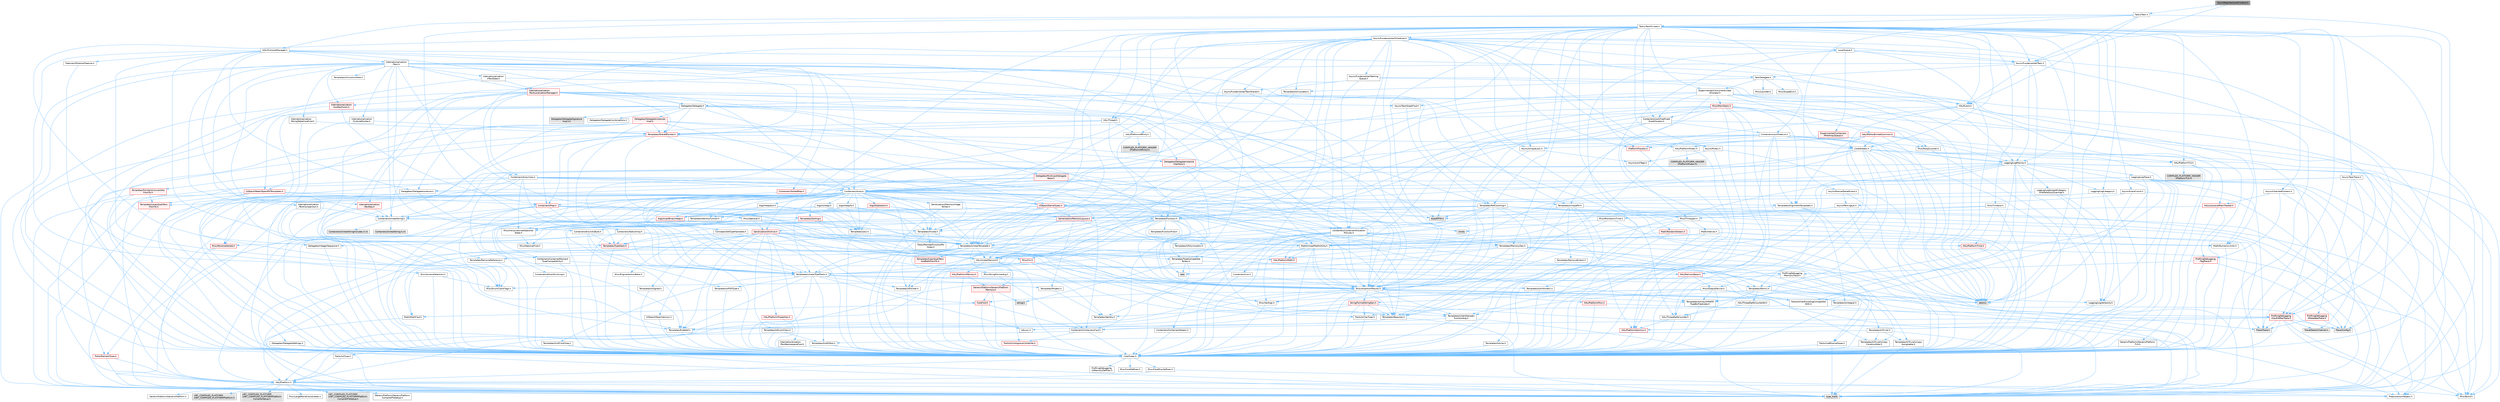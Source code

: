 digraph "AsyncRegisterLevelContext.h"
{
 // INTERACTIVE_SVG=YES
 // LATEX_PDF_SIZE
  bgcolor="transparent";
  edge [fontname=Helvetica,fontsize=10,labelfontname=Helvetica,labelfontsize=10];
  node [fontname=Helvetica,fontsize=10,shape=box,height=0.2,width=0.4];
  Node1 [id="Node000001",label="AsyncRegisterLevelContext.h",height=0.2,width=0.4,color="gray40", fillcolor="grey60", style="filled", fontcolor="black",tooltip=" "];
  Node1 -> Node2 [id="edge1_Node000001_Node000002",color="steelblue1",style="solid",tooltip=" "];
  Node2 [id="Node000002",label="Tasks/Task.h",height=0.2,width=0.4,color="grey40", fillcolor="white", style="filled",URL="$db/d0e/Tasks_2Task_8h.html",tooltip=" "];
  Node2 -> Node3 [id="edge2_Node000002_Node000003",color="steelblue1",style="solid",tooltip=" "];
  Node3 [id="Node000003",label="Tasks/TaskPrivate.h",height=0.2,width=0.4,color="grey40", fillcolor="white", style="filled",URL="$d0/d89/TaskPrivate_8h.html",tooltip=" "];
  Node3 -> Node4 [id="edge3_Node000003_Node000004",color="steelblue1",style="solid",tooltip=" "];
  Node4 [id="Node000004",label="Async/EventCount.h",height=0.2,width=0.4,color="grey40", fillcolor="white", style="filled",URL="$d7/d68/EventCount_8h.html",tooltip=" "];
  Node4 -> Node5 [id="edge4_Node000004_Node000005",color="steelblue1",style="solid",tooltip=" "];
  Node5 [id="Node000005",label="Async/ParkingLot.h",height=0.2,width=0.4,color="grey40", fillcolor="white", style="filled",URL="$da/d51/ParkingLot_8h.html",tooltip=" "];
  Node5 -> Node6 [id="edge5_Node000005_Node000006",color="steelblue1",style="solid",tooltip=" "];
  Node6 [id="Node000006",label="CoreTypes.h",height=0.2,width=0.4,color="grey40", fillcolor="white", style="filled",URL="$dc/dec/CoreTypes_8h.html",tooltip=" "];
  Node6 -> Node7 [id="edge6_Node000006_Node000007",color="steelblue1",style="solid",tooltip=" "];
  Node7 [id="Node000007",label="HAL/Platform.h",height=0.2,width=0.4,color="grey40", fillcolor="white", style="filled",URL="$d9/dd0/Platform_8h.html",tooltip=" "];
  Node7 -> Node8 [id="edge7_Node000007_Node000008",color="steelblue1",style="solid",tooltip=" "];
  Node8 [id="Node000008",label="Misc/Build.h",height=0.2,width=0.4,color="grey40", fillcolor="white", style="filled",URL="$d3/dbb/Build_8h.html",tooltip=" "];
  Node7 -> Node9 [id="edge8_Node000007_Node000009",color="steelblue1",style="solid",tooltip=" "];
  Node9 [id="Node000009",label="Misc/LargeWorldCoordinates.h",height=0.2,width=0.4,color="grey40", fillcolor="white", style="filled",URL="$d2/dcb/LargeWorldCoordinates_8h.html",tooltip=" "];
  Node7 -> Node10 [id="edge9_Node000007_Node000010",color="steelblue1",style="solid",tooltip=" "];
  Node10 [id="Node000010",label="type_traits",height=0.2,width=0.4,color="grey60", fillcolor="#E0E0E0", style="filled",tooltip=" "];
  Node7 -> Node11 [id="edge10_Node000007_Node000011",color="steelblue1",style="solid",tooltip=" "];
  Node11 [id="Node000011",label="PreprocessorHelpers.h",height=0.2,width=0.4,color="grey40", fillcolor="white", style="filled",URL="$db/ddb/PreprocessorHelpers_8h.html",tooltip=" "];
  Node7 -> Node12 [id="edge11_Node000007_Node000012",color="steelblue1",style="solid",tooltip=" "];
  Node12 [id="Node000012",label="UBT_COMPILED_PLATFORM\l/UBT_COMPILED_PLATFORMPlatform\lCompilerPreSetup.h",height=0.2,width=0.4,color="grey60", fillcolor="#E0E0E0", style="filled",tooltip=" "];
  Node7 -> Node13 [id="edge12_Node000007_Node000013",color="steelblue1",style="solid",tooltip=" "];
  Node13 [id="Node000013",label="GenericPlatform/GenericPlatform\lCompilerPreSetup.h",height=0.2,width=0.4,color="grey40", fillcolor="white", style="filled",URL="$d9/dc8/GenericPlatformCompilerPreSetup_8h.html",tooltip=" "];
  Node7 -> Node14 [id="edge13_Node000007_Node000014",color="steelblue1",style="solid",tooltip=" "];
  Node14 [id="Node000014",label="GenericPlatform/GenericPlatform.h",height=0.2,width=0.4,color="grey40", fillcolor="white", style="filled",URL="$d6/d84/GenericPlatform_8h.html",tooltip=" "];
  Node7 -> Node15 [id="edge14_Node000007_Node000015",color="steelblue1",style="solid",tooltip=" "];
  Node15 [id="Node000015",label="UBT_COMPILED_PLATFORM\l/UBT_COMPILED_PLATFORMPlatform.h",height=0.2,width=0.4,color="grey60", fillcolor="#E0E0E0", style="filled",tooltip=" "];
  Node7 -> Node16 [id="edge15_Node000007_Node000016",color="steelblue1",style="solid",tooltip=" "];
  Node16 [id="Node000016",label="UBT_COMPILED_PLATFORM\l/UBT_COMPILED_PLATFORMPlatform\lCompilerSetup.h",height=0.2,width=0.4,color="grey60", fillcolor="#E0E0E0", style="filled",tooltip=" "];
  Node6 -> Node17 [id="edge16_Node000006_Node000017",color="steelblue1",style="solid",tooltip=" "];
  Node17 [id="Node000017",label="ProfilingDebugging\l/UMemoryDefines.h",height=0.2,width=0.4,color="grey40", fillcolor="white", style="filled",URL="$d2/da2/UMemoryDefines_8h.html",tooltip=" "];
  Node6 -> Node18 [id="edge17_Node000006_Node000018",color="steelblue1",style="solid",tooltip=" "];
  Node18 [id="Node000018",label="Misc/CoreMiscDefines.h",height=0.2,width=0.4,color="grey40", fillcolor="white", style="filled",URL="$da/d38/CoreMiscDefines_8h.html",tooltip=" "];
  Node18 -> Node7 [id="edge18_Node000018_Node000007",color="steelblue1",style="solid",tooltip=" "];
  Node18 -> Node11 [id="edge19_Node000018_Node000011",color="steelblue1",style="solid",tooltip=" "];
  Node6 -> Node19 [id="edge20_Node000006_Node000019",color="steelblue1",style="solid",tooltip=" "];
  Node19 [id="Node000019",label="Misc/CoreDefines.h",height=0.2,width=0.4,color="grey40", fillcolor="white", style="filled",URL="$d3/dd2/CoreDefines_8h.html",tooltip=" "];
  Node5 -> Node20 [id="edge21_Node000005_Node000020",color="steelblue1",style="solid",tooltip=" "];
  Node20 [id="Node000020",label="Misc/MonotonicTime.h",height=0.2,width=0.4,color="grey40", fillcolor="white", style="filled",URL="$df/da5/MonotonicTime_8h.html",tooltip=" "];
  Node20 -> Node6 [id="edge22_Node000020_Node000006",color="steelblue1",style="solid",tooltip=" "];
  Node20 -> Node21 [id="edge23_Node000020_Node000021",color="steelblue1",style="solid",tooltip=" "];
  Node21 [id="Node000021",label="HAL/PlatformMath.h",height=0.2,width=0.4,color="red", fillcolor="#FFF0F0", style="filled",URL="$dc/d53/PlatformMath_8h.html",tooltip=" "];
  Node21 -> Node6 [id="edge24_Node000021_Node000006",color="steelblue1",style="solid",tooltip=" "];
  Node20 -> Node89 [id="edge25_Node000020_Node000089",color="steelblue1",style="solid",tooltip=" "];
  Node89 [id="Node000089",label="limits",height=0.2,width=0.4,color="grey60", fillcolor="#E0E0E0", style="filled",tooltip=" "];
  Node5 -> Node91 [id="edge26_Node000005_Node000091",color="steelblue1",style="solid",tooltip=" "];
  Node91 [id="Node000091",label="Templates/Function.h",height=0.2,width=0.4,color="grey40", fillcolor="white", style="filled",URL="$df/df5/Function_8h.html",tooltip=" "];
  Node91 -> Node6 [id="edge27_Node000091_Node000006",color="steelblue1",style="solid",tooltip=" "];
  Node91 -> Node43 [id="edge28_Node000091_Node000043",color="steelblue1",style="solid",tooltip=" "];
  Node43 [id="Node000043",label="Misc/AssertionMacros.h",height=0.2,width=0.4,color="grey40", fillcolor="white", style="filled",URL="$d0/dfa/AssertionMacros_8h.html",tooltip=" "];
  Node43 -> Node6 [id="edge29_Node000043_Node000006",color="steelblue1",style="solid",tooltip=" "];
  Node43 -> Node7 [id="edge30_Node000043_Node000007",color="steelblue1",style="solid",tooltip=" "];
  Node43 -> Node44 [id="edge31_Node000043_Node000044",color="steelblue1",style="solid",tooltip=" "];
  Node44 [id="Node000044",label="HAL/PlatformMisc.h",height=0.2,width=0.4,color="red", fillcolor="#FFF0F0", style="filled",URL="$d0/df5/PlatformMisc_8h.html",tooltip=" "];
  Node44 -> Node6 [id="edge32_Node000044_Node000006",color="steelblue1",style="solid",tooltip=" "];
  Node44 -> Node58 [id="edge33_Node000044_Node000058",color="steelblue1",style="solid",tooltip=" "];
  Node58 [id="Node000058",label="ProfilingDebugging\l/CpuProfilerTrace.h",height=0.2,width=0.4,color="red", fillcolor="#FFF0F0", style="filled",URL="$da/dcb/CpuProfilerTrace_8h.html",tooltip=" "];
  Node58 -> Node6 [id="edge34_Node000058_Node000006",color="steelblue1",style="solid",tooltip=" "];
  Node58 -> Node23 [id="edge35_Node000058_Node000023",color="steelblue1",style="solid",tooltip=" "];
  Node23 [id="Node000023",label="Containers/ContainersFwd.h",height=0.2,width=0.4,color="grey40", fillcolor="white", style="filled",URL="$d4/d0a/ContainersFwd_8h.html",tooltip=" "];
  Node23 -> Node7 [id="edge36_Node000023_Node000007",color="steelblue1",style="solid",tooltip=" "];
  Node23 -> Node6 [id="edge37_Node000023_Node000006",color="steelblue1",style="solid",tooltip=" "];
  Node23 -> Node24 [id="edge38_Node000023_Node000024",color="steelblue1",style="solid",tooltip=" "];
  Node24 [id="Node000024",label="Traits/IsContiguousContainer.h",height=0.2,width=0.4,color="red", fillcolor="#FFF0F0", style="filled",URL="$d5/d3c/IsContiguousContainer_8h.html",tooltip=" "];
  Node24 -> Node6 [id="edge39_Node000024_Node000006",color="steelblue1",style="solid",tooltip=" "];
  Node58 -> Node59 [id="edge40_Node000058_Node000059",color="steelblue1",style="solid",tooltip=" "];
  Node59 [id="Node000059",label="HAL/PlatformAtomics.h",height=0.2,width=0.4,color="red", fillcolor="#FFF0F0", style="filled",URL="$d3/d36/PlatformAtomics_8h.html",tooltip=" "];
  Node59 -> Node6 [id="edge41_Node000059_Node000006",color="steelblue1",style="solid",tooltip=" "];
  Node58 -> Node11 [id="edge42_Node000058_Node000011",color="steelblue1",style="solid",tooltip=" "];
  Node58 -> Node8 [id="edge43_Node000058_Node000008",color="steelblue1",style="solid",tooltip=" "];
  Node58 -> Node62 [id="edge44_Node000058_Node000062",color="steelblue1",style="solid",tooltip=" "];
  Node62 [id="Node000062",label="Trace/Config.h",height=0.2,width=0.4,color="grey60", fillcolor="#E0E0E0", style="filled",tooltip=" "];
  Node58 -> Node63 [id="edge45_Node000058_Node000063",color="steelblue1",style="solid",tooltip=" "];
  Node63 [id="Node000063",label="Trace/Detail/Channel.h",height=0.2,width=0.4,color="grey60", fillcolor="#E0E0E0", style="filled",tooltip=" "];
  Node58 -> Node65 [id="edge46_Node000058_Node000065",color="steelblue1",style="solid",tooltip=" "];
  Node65 [id="Node000065",label="Trace/Trace.h",height=0.2,width=0.4,color="grey60", fillcolor="#E0E0E0", style="filled",tooltip=" "];
  Node43 -> Node11 [id="edge47_Node000043_Node000011",color="steelblue1",style="solid",tooltip=" "];
  Node43 -> Node66 [id="edge48_Node000043_Node000066",color="steelblue1",style="solid",tooltip=" "];
  Node66 [id="Node000066",label="Templates/EnableIf.h",height=0.2,width=0.4,color="grey40", fillcolor="white", style="filled",URL="$d7/d60/EnableIf_8h.html",tooltip=" "];
  Node66 -> Node6 [id="edge49_Node000066_Node000006",color="steelblue1",style="solid",tooltip=" "];
  Node43 -> Node67 [id="edge50_Node000043_Node000067",color="steelblue1",style="solid",tooltip=" "];
  Node67 [id="Node000067",label="Templates/IsArrayOrRefOf\lTypeByPredicate.h",height=0.2,width=0.4,color="grey40", fillcolor="white", style="filled",URL="$d6/da1/IsArrayOrRefOfTypeByPredicate_8h.html",tooltip=" "];
  Node67 -> Node6 [id="edge51_Node000067_Node000006",color="steelblue1",style="solid",tooltip=" "];
  Node43 -> Node68 [id="edge52_Node000043_Node000068",color="steelblue1",style="solid",tooltip=" "];
  Node68 [id="Node000068",label="Templates/IsValidVariadic\lFunctionArg.h",height=0.2,width=0.4,color="grey40", fillcolor="white", style="filled",URL="$d0/dc8/IsValidVariadicFunctionArg_8h.html",tooltip=" "];
  Node68 -> Node6 [id="edge53_Node000068_Node000006",color="steelblue1",style="solid",tooltip=" "];
  Node68 -> Node69 [id="edge54_Node000068_Node000069",color="steelblue1",style="solid",tooltip=" "];
  Node69 [id="Node000069",label="IsEnum.h",height=0.2,width=0.4,color="grey40", fillcolor="white", style="filled",URL="$d4/de5/IsEnum_8h.html",tooltip=" "];
  Node68 -> Node10 [id="edge55_Node000068_Node000010",color="steelblue1",style="solid",tooltip=" "];
  Node43 -> Node70 [id="edge56_Node000043_Node000070",color="steelblue1",style="solid",tooltip=" "];
  Node70 [id="Node000070",label="Traits/IsCharEncodingCompatible\lWith.h",height=0.2,width=0.4,color="grey40", fillcolor="white", style="filled",URL="$df/dd1/IsCharEncodingCompatibleWith_8h.html",tooltip=" "];
  Node70 -> Node10 [id="edge57_Node000070_Node000010",color="steelblue1",style="solid",tooltip=" "];
  Node70 -> Node71 [id="edge58_Node000070_Node000071",color="steelblue1",style="solid",tooltip=" "];
  Node71 [id="Node000071",label="Traits/IsCharType.h",height=0.2,width=0.4,color="grey40", fillcolor="white", style="filled",URL="$db/d51/IsCharType_8h.html",tooltip=" "];
  Node71 -> Node6 [id="edge59_Node000071_Node000006",color="steelblue1",style="solid",tooltip=" "];
  Node43 -> Node72 [id="edge60_Node000043_Node000072",color="steelblue1",style="solid",tooltip=" "];
  Node72 [id="Node000072",label="Misc/VarArgs.h",height=0.2,width=0.4,color="grey40", fillcolor="white", style="filled",URL="$d5/d6f/VarArgs_8h.html",tooltip=" "];
  Node72 -> Node6 [id="edge61_Node000072_Node000006",color="steelblue1",style="solid",tooltip=" "];
  Node43 -> Node73 [id="edge62_Node000043_Node000073",color="steelblue1",style="solid",tooltip=" "];
  Node73 [id="Node000073",label="String/FormatStringSan.h",height=0.2,width=0.4,color="red", fillcolor="#FFF0F0", style="filled",URL="$d3/d8b/FormatStringSan_8h.html",tooltip=" "];
  Node73 -> Node10 [id="edge63_Node000073_Node000010",color="steelblue1",style="solid",tooltip=" "];
  Node73 -> Node6 [id="edge64_Node000073_Node000006",color="steelblue1",style="solid",tooltip=" "];
  Node73 -> Node74 [id="edge65_Node000073_Node000074",color="steelblue1",style="solid",tooltip=" "];
  Node74 [id="Node000074",label="Templates/Requires.h",height=0.2,width=0.4,color="grey40", fillcolor="white", style="filled",URL="$dc/d96/Requires_8h.html",tooltip=" "];
  Node74 -> Node66 [id="edge66_Node000074_Node000066",color="steelblue1",style="solid",tooltip=" "];
  Node74 -> Node10 [id="edge67_Node000074_Node000010",color="steelblue1",style="solid",tooltip=" "];
  Node73 -> Node75 [id="edge68_Node000073_Node000075",color="steelblue1",style="solid",tooltip=" "];
  Node75 [id="Node000075",label="Templates/Identity.h",height=0.2,width=0.4,color="grey40", fillcolor="white", style="filled",URL="$d0/dd5/Identity_8h.html",tooltip=" "];
  Node73 -> Node68 [id="edge69_Node000073_Node000068",color="steelblue1",style="solid",tooltip=" "];
  Node73 -> Node71 [id="edge70_Node000073_Node000071",color="steelblue1",style="solid",tooltip=" "];
  Node73 -> Node23 [id="edge71_Node000073_Node000023",color="steelblue1",style="solid",tooltip=" "];
  Node43 -> Node79 [id="edge72_Node000043_Node000079",color="steelblue1",style="solid",tooltip=" "];
  Node79 [id="Node000079",label="atomic",height=0.2,width=0.4,color="grey60", fillcolor="#E0E0E0", style="filled",tooltip=" "];
  Node91 -> Node92 [id="edge73_Node000091_Node000092",color="steelblue1",style="solid",tooltip=" "];
  Node92 [id="Node000092",label="Misc/IntrusiveUnsetOptional\lState.h",height=0.2,width=0.4,color="grey40", fillcolor="white", style="filled",URL="$d2/d0a/IntrusiveUnsetOptionalState_8h.html",tooltip=" "];
  Node92 -> Node93 [id="edge74_Node000092_Node000093",color="steelblue1",style="solid",tooltip=" "];
  Node93 [id="Node000093",label="Misc/OptionalFwd.h",height=0.2,width=0.4,color="grey40", fillcolor="white", style="filled",URL="$dc/d50/OptionalFwd_8h.html",tooltip=" "];
  Node91 -> Node94 [id="edge75_Node000091_Node000094",color="steelblue1",style="solid",tooltip=" "];
  Node94 [id="Node000094",label="HAL/UnrealMemory.h",height=0.2,width=0.4,color="grey40", fillcolor="white", style="filled",URL="$d9/d96/UnrealMemory_8h.html",tooltip=" "];
  Node94 -> Node6 [id="edge76_Node000094_Node000006",color="steelblue1",style="solid",tooltip=" "];
  Node94 -> Node95 [id="edge77_Node000094_Node000095",color="steelblue1",style="solid",tooltip=" "];
  Node95 [id="Node000095",label="GenericPlatform/GenericPlatform\lMemory.h",height=0.2,width=0.4,color="red", fillcolor="#FFF0F0", style="filled",URL="$dd/d22/GenericPlatformMemory_8h.html",tooltip=" "];
  Node95 -> Node48 [id="edge78_Node000095_Node000048",color="steelblue1",style="solid",tooltip=" "];
  Node48 [id="Node000048",label="CoreFwd.h",height=0.2,width=0.4,color="red", fillcolor="#FFF0F0", style="filled",URL="$d1/d1e/CoreFwd_8h.html",tooltip=" "];
  Node48 -> Node6 [id="edge79_Node000048_Node000006",color="steelblue1",style="solid",tooltip=" "];
  Node48 -> Node23 [id="edge80_Node000048_Node000023",color="steelblue1",style="solid",tooltip=" "];
  Node48 -> Node49 [id="edge81_Node000048_Node000049",color="steelblue1",style="solid",tooltip=" "];
  Node49 [id="Node000049",label="Math/MathFwd.h",height=0.2,width=0.4,color="grey40", fillcolor="white", style="filled",URL="$d2/d10/MathFwd_8h.html",tooltip=" "];
  Node49 -> Node7 [id="edge82_Node000049_Node000007",color="steelblue1",style="solid",tooltip=" "];
  Node95 -> Node6 [id="edge83_Node000095_Node000006",color="steelblue1",style="solid",tooltip=" "];
  Node95 -> Node36 [id="edge84_Node000095_Node000036",color="steelblue1",style="solid",tooltip=" "];
  Node36 [id="Node000036",label="string.h",height=0.2,width=0.4,color="grey60", fillcolor="#E0E0E0", style="filled",tooltip=" "];
  Node94 -> Node98 [id="edge85_Node000094_Node000098",color="steelblue1",style="solid",tooltip=" "];
  Node98 [id="Node000098",label="HAL/MemoryBase.h",height=0.2,width=0.4,color="red", fillcolor="#FFF0F0", style="filled",URL="$d6/d9f/MemoryBase_8h.html",tooltip=" "];
  Node98 -> Node6 [id="edge86_Node000098_Node000006",color="steelblue1",style="solid",tooltip=" "];
  Node98 -> Node59 [id="edge87_Node000098_Node000059",color="steelblue1",style="solid",tooltip=" "];
  Node98 -> Node100 [id="edge88_Node000098_Node000100",color="steelblue1",style="solid",tooltip=" "];
  Node100 [id="Node000100",label="Misc/OutputDevice.h",height=0.2,width=0.4,color="grey40", fillcolor="white", style="filled",URL="$d7/d32/OutputDevice_8h.html",tooltip=" "];
  Node100 -> Node48 [id="edge89_Node000100_Node000048",color="steelblue1",style="solid",tooltip=" "];
  Node100 -> Node6 [id="edge90_Node000100_Node000006",color="steelblue1",style="solid",tooltip=" "];
  Node100 -> Node101 [id="edge91_Node000100_Node000101",color="steelblue1",style="solid",tooltip=" "];
  Node101 [id="Node000101",label="Logging/LogVerbosity.h",height=0.2,width=0.4,color="grey40", fillcolor="white", style="filled",URL="$d2/d8f/LogVerbosity_8h.html",tooltip=" "];
  Node101 -> Node6 [id="edge92_Node000101_Node000006",color="steelblue1",style="solid",tooltip=" "];
  Node100 -> Node72 [id="edge93_Node000100_Node000072",color="steelblue1",style="solid",tooltip=" "];
  Node100 -> Node67 [id="edge94_Node000100_Node000067",color="steelblue1",style="solid",tooltip=" "];
  Node100 -> Node68 [id="edge95_Node000100_Node000068",color="steelblue1",style="solid",tooltip=" "];
  Node100 -> Node70 [id="edge96_Node000100_Node000070",color="steelblue1",style="solid",tooltip=" "];
  Node98 -> Node102 [id="edge97_Node000098_Node000102",color="steelblue1",style="solid",tooltip=" "];
  Node102 [id="Node000102",label="Templates/Atomic.h",height=0.2,width=0.4,color="grey40", fillcolor="white", style="filled",URL="$d3/d91/Atomic_8h.html",tooltip=" "];
  Node102 -> Node103 [id="edge98_Node000102_Node000103",color="steelblue1",style="solid",tooltip=" "];
  Node103 [id="Node000103",label="HAL/ThreadSafeCounter.h",height=0.2,width=0.4,color="grey40", fillcolor="white", style="filled",URL="$dc/dc9/ThreadSafeCounter_8h.html",tooltip=" "];
  Node103 -> Node6 [id="edge99_Node000103_Node000006",color="steelblue1",style="solid",tooltip=" "];
  Node103 -> Node59 [id="edge100_Node000103_Node000059",color="steelblue1",style="solid",tooltip=" "];
  Node102 -> Node104 [id="edge101_Node000102_Node000104",color="steelblue1",style="solid",tooltip=" "];
  Node104 [id="Node000104",label="HAL/ThreadSafeCounter64.h",height=0.2,width=0.4,color="grey40", fillcolor="white", style="filled",URL="$d0/d12/ThreadSafeCounter64_8h.html",tooltip=" "];
  Node104 -> Node6 [id="edge102_Node000104_Node000006",color="steelblue1",style="solid",tooltip=" "];
  Node104 -> Node103 [id="edge103_Node000104_Node000103",color="steelblue1",style="solid",tooltip=" "];
  Node102 -> Node87 [id="edge104_Node000102_Node000087",color="steelblue1",style="solid",tooltip=" "];
  Node87 [id="Node000087",label="Templates/IsIntegral.h",height=0.2,width=0.4,color="grey40", fillcolor="white", style="filled",URL="$da/d64/IsIntegral_8h.html",tooltip=" "];
  Node87 -> Node6 [id="edge105_Node000087_Node000006",color="steelblue1",style="solid",tooltip=" "];
  Node102 -> Node105 [id="edge106_Node000102_Node000105",color="steelblue1",style="solid",tooltip=" "];
  Node105 [id="Node000105",label="Templates/IsTrivial.h",height=0.2,width=0.4,color="grey40", fillcolor="white", style="filled",URL="$da/d4c/IsTrivial_8h.html",tooltip=" "];
  Node105 -> Node37 [id="edge107_Node000105_Node000037",color="steelblue1",style="solid",tooltip=" "];
  Node37 [id="Node000037",label="Templates/AndOrNot.h",height=0.2,width=0.4,color="grey40", fillcolor="white", style="filled",URL="$db/d0a/AndOrNot_8h.html",tooltip=" "];
  Node37 -> Node6 [id="edge108_Node000037_Node000006",color="steelblue1",style="solid",tooltip=" "];
  Node105 -> Node84 [id="edge109_Node000105_Node000084",color="steelblue1",style="solid",tooltip=" "];
  Node84 [id="Node000084",label="Templates/IsTriviallyCopy\lConstructible.h",height=0.2,width=0.4,color="grey40", fillcolor="white", style="filled",URL="$d3/d78/IsTriviallyCopyConstructible_8h.html",tooltip=" "];
  Node84 -> Node6 [id="edge110_Node000084_Node000006",color="steelblue1",style="solid",tooltip=" "];
  Node84 -> Node10 [id="edge111_Node000084_Node000010",color="steelblue1",style="solid",tooltip=" "];
  Node105 -> Node106 [id="edge112_Node000105_Node000106",color="steelblue1",style="solid",tooltip=" "];
  Node106 [id="Node000106",label="Templates/IsTriviallyCopy\lAssignable.h",height=0.2,width=0.4,color="grey40", fillcolor="white", style="filled",URL="$d2/df2/IsTriviallyCopyAssignable_8h.html",tooltip=" "];
  Node106 -> Node6 [id="edge113_Node000106_Node000006",color="steelblue1",style="solid",tooltip=" "];
  Node106 -> Node10 [id="edge114_Node000106_Node000010",color="steelblue1",style="solid",tooltip=" "];
  Node105 -> Node10 [id="edge115_Node000105_Node000010",color="steelblue1",style="solid",tooltip=" "];
  Node102 -> Node107 [id="edge116_Node000102_Node000107",color="steelblue1",style="solid",tooltip=" "];
  Node107 [id="Node000107",label="Traits/IntType.h",height=0.2,width=0.4,color="grey40", fillcolor="white", style="filled",URL="$d7/deb/IntType_8h.html",tooltip=" "];
  Node107 -> Node7 [id="edge117_Node000107_Node000007",color="steelblue1",style="solid",tooltip=" "];
  Node102 -> Node79 [id="edge118_Node000102_Node000079",color="steelblue1",style="solid",tooltip=" "];
  Node94 -> Node108 [id="edge119_Node000094_Node000108",color="steelblue1",style="solid",tooltip=" "];
  Node108 [id="Node000108",label="HAL/PlatformMemory.h",height=0.2,width=0.4,color="red", fillcolor="#FFF0F0", style="filled",URL="$de/d68/PlatformMemory_8h.html",tooltip=" "];
  Node108 -> Node6 [id="edge120_Node000108_Node000006",color="steelblue1",style="solid",tooltip=" "];
  Node108 -> Node95 [id="edge121_Node000108_Node000095",color="steelblue1",style="solid",tooltip=" "];
  Node94 -> Node110 [id="edge122_Node000094_Node000110",color="steelblue1",style="solid",tooltip=" "];
  Node110 [id="Node000110",label="ProfilingDebugging\l/MemoryTrace.h",height=0.2,width=0.4,color="grey40", fillcolor="white", style="filled",URL="$da/dd7/MemoryTrace_8h.html",tooltip=" "];
  Node110 -> Node7 [id="edge123_Node000110_Node000007",color="steelblue1",style="solid",tooltip=" "];
  Node110 -> Node54 [id="edge124_Node000110_Node000054",color="steelblue1",style="solid",tooltip=" "];
  Node54 [id="Node000054",label="Misc/EnumClassFlags.h",height=0.2,width=0.4,color="grey40", fillcolor="white", style="filled",URL="$d8/de7/EnumClassFlags_8h.html",tooltip=" "];
  Node110 -> Node62 [id="edge125_Node000110_Node000062",color="steelblue1",style="solid",tooltip=" "];
  Node110 -> Node65 [id="edge126_Node000110_Node000065",color="steelblue1",style="solid",tooltip=" "];
  Node94 -> Node42 [id="edge127_Node000094_Node000042",color="steelblue1",style="solid",tooltip=" "];
  Node42 [id="Node000042",label="Templates/IsPointer.h",height=0.2,width=0.4,color="grey40", fillcolor="white", style="filled",URL="$d7/d05/IsPointer_8h.html",tooltip=" "];
  Node42 -> Node6 [id="edge128_Node000042_Node000006",color="steelblue1",style="solid",tooltip=" "];
  Node91 -> Node111 [id="edge129_Node000091_Node000111",color="steelblue1",style="solid",tooltip=" "];
  Node111 [id="Node000111",label="Templates/FunctionFwd.h",height=0.2,width=0.4,color="grey40", fillcolor="white", style="filled",URL="$d6/d54/FunctionFwd_8h.html",tooltip=" "];
  Node91 -> Node41 [id="edge130_Node000091_Node000041",color="steelblue1",style="solid",tooltip=" "];
  Node41 [id="Node000041",label="Templates/UnrealTypeTraits.h",height=0.2,width=0.4,color="grey40", fillcolor="white", style="filled",URL="$d2/d2d/UnrealTypeTraits_8h.html",tooltip=" "];
  Node41 -> Node6 [id="edge131_Node000041_Node000006",color="steelblue1",style="solid",tooltip=" "];
  Node41 -> Node42 [id="edge132_Node000041_Node000042",color="steelblue1",style="solid",tooltip=" "];
  Node41 -> Node43 [id="edge133_Node000041_Node000043",color="steelblue1",style="solid",tooltip=" "];
  Node41 -> Node37 [id="edge134_Node000041_Node000037",color="steelblue1",style="solid",tooltip=" "];
  Node41 -> Node66 [id="edge135_Node000041_Node000066",color="steelblue1",style="solid",tooltip=" "];
  Node41 -> Node80 [id="edge136_Node000041_Node000080",color="steelblue1",style="solid",tooltip=" "];
  Node80 [id="Node000080",label="Templates/IsArithmetic.h",height=0.2,width=0.4,color="grey40", fillcolor="white", style="filled",URL="$d2/d5d/IsArithmetic_8h.html",tooltip=" "];
  Node80 -> Node6 [id="edge137_Node000080_Node000006",color="steelblue1",style="solid",tooltip=" "];
  Node41 -> Node69 [id="edge138_Node000041_Node000069",color="steelblue1",style="solid",tooltip=" "];
  Node41 -> Node81 [id="edge139_Node000041_Node000081",color="steelblue1",style="solid",tooltip=" "];
  Node81 [id="Node000081",label="Templates/Models.h",height=0.2,width=0.4,color="grey40", fillcolor="white", style="filled",URL="$d3/d0c/Models_8h.html",tooltip=" "];
  Node81 -> Node75 [id="edge140_Node000081_Node000075",color="steelblue1",style="solid",tooltip=" "];
  Node41 -> Node82 [id="edge141_Node000041_Node000082",color="steelblue1",style="solid",tooltip=" "];
  Node82 [id="Node000082",label="Templates/IsPODType.h",height=0.2,width=0.4,color="grey40", fillcolor="white", style="filled",URL="$d7/db1/IsPODType_8h.html",tooltip=" "];
  Node82 -> Node6 [id="edge142_Node000082_Node000006",color="steelblue1",style="solid",tooltip=" "];
  Node41 -> Node83 [id="edge143_Node000041_Node000083",color="steelblue1",style="solid",tooltip=" "];
  Node83 [id="Node000083",label="Templates/IsUECoreType.h",height=0.2,width=0.4,color="grey40", fillcolor="white", style="filled",URL="$d1/db8/IsUECoreType_8h.html",tooltip=" "];
  Node83 -> Node6 [id="edge144_Node000083_Node000006",color="steelblue1",style="solid",tooltip=" "];
  Node83 -> Node10 [id="edge145_Node000083_Node000010",color="steelblue1",style="solid",tooltip=" "];
  Node41 -> Node84 [id="edge146_Node000041_Node000084",color="steelblue1",style="solid",tooltip=" "];
  Node91 -> Node112 [id="edge147_Node000091_Node000112",color="steelblue1",style="solid",tooltip=" "];
  Node112 [id="Node000112",label="Templates/Invoke.h",height=0.2,width=0.4,color="grey40", fillcolor="white", style="filled",URL="$d7/deb/Invoke_8h.html",tooltip=" "];
  Node112 -> Node6 [id="edge148_Node000112_Node000006",color="steelblue1",style="solid",tooltip=" "];
  Node112 -> Node113 [id="edge149_Node000112_Node000113",color="steelblue1",style="solid",tooltip=" "];
  Node113 [id="Node000113",label="Traits/MemberFunctionPtr\lOuter.h",height=0.2,width=0.4,color="grey40", fillcolor="white", style="filled",URL="$db/da7/MemberFunctionPtrOuter_8h.html",tooltip=" "];
  Node112 -> Node114 [id="edge150_Node000112_Node000114",color="steelblue1",style="solid",tooltip=" "];
  Node114 [id="Node000114",label="Templates/UnrealTemplate.h",height=0.2,width=0.4,color="grey40", fillcolor="white", style="filled",URL="$d4/d24/UnrealTemplate_8h.html",tooltip=" "];
  Node114 -> Node6 [id="edge151_Node000114_Node000006",color="steelblue1",style="solid",tooltip=" "];
  Node114 -> Node42 [id="edge152_Node000114_Node000042",color="steelblue1",style="solid",tooltip=" "];
  Node114 -> Node94 [id="edge153_Node000114_Node000094",color="steelblue1",style="solid",tooltip=" "];
  Node114 -> Node115 [id="edge154_Node000114_Node000115",color="steelblue1",style="solid",tooltip=" "];
  Node115 [id="Node000115",label="Templates/CopyQualifiers\lAndRefsFromTo.h",height=0.2,width=0.4,color="red", fillcolor="#FFF0F0", style="filled",URL="$d3/db3/CopyQualifiersAndRefsFromTo_8h.html",tooltip=" "];
  Node114 -> Node41 [id="edge155_Node000114_Node000041",color="steelblue1",style="solid",tooltip=" "];
  Node114 -> Node39 [id="edge156_Node000114_Node000039",color="steelblue1",style="solid",tooltip=" "];
  Node39 [id="Node000039",label="Templates/RemoveReference.h",height=0.2,width=0.4,color="grey40", fillcolor="white", style="filled",URL="$da/dbe/RemoveReference_8h.html",tooltip=" "];
  Node39 -> Node6 [id="edge157_Node000039_Node000006",color="steelblue1",style="solid",tooltip=" "];
  Node114 -> Node74 [id="edge158_Node000114_Node000074",color="steelblue1",style="solid",tooltip=" "];
  Node114 -> Node88 [id="edge159_Node000114_Node000088",color="steelblue1",style="solid",tooltip=" "];
  Node88 [id="Node000088",label="Templates/TypeCompatible\lBytes.h",height=0.2,width=0.4,color="grey40", fillcolor="white", style="filled",URL="$df/d0a/TypeCompatibleBytes_8h.html",tooltip=" "];
  Node88 -> Node6 [id="edge160_Node000088_Node000006",color="steelblue1",style="solid",tooltip=" "];
  Node88 -> Node36 [id="edge161_Node000088_Node000036",color="steelblue1",style="solid",tooltip=" "];
  Node88 -> Node28 [id="edge162_Node000088_Node000028",color="steelblue1",style="solid",tooltip=" "];
  Node28 [id="Node000028",label="new",height=0.2,width=0.4,color="grey60", fillcolor="#E0E0E0", style="filled",tooltip=" "];
  Node88 -> Node10 [id="edge163_Node000088_Node000010",color="steelblue1",style="solid",tooltip=" "];
  Node114 -> Node75 [id="edge164_Node000114_Node000075",color="steelblue1",style="solid",tooltip=" "];
  Node114 -> Node24 [id="edge165_Node000114_Node000024",color="steelblue1",style="solid",tooltip=" "];
  Node114 -> Node117 [id="edge166_Node000114_Node000117",color="steelblue1",style="solid",tooltip=" "];
  Node117 [id="Node000117",label="Traits/UseBitwiseSwap.h",height=0.2,width=0.4,color="grey40", fillcolor="white", style="filled",URL="$db/df3/UseBitwiseSwap_8h.html",tooltip=" "];
  Node117 -> Node6 [id="edge167_Node000117_Node000006",color="steelblue1",style="solid",tooltip=" "];
  Node117 -> Node10 [id="edge168_Node000117_Node000010",color="steelblue1",style="solid",tooltip=" "];
  Node114 -> Node10 [id="edge169_Node000114_Node000010",color="steelblue1",style="solid",tooltip=" "];
  Node112 -> Node10 [id="edge170_Node000112_Node000010",color="steelblue1",style="solid",tooltip=" "];
  Node91 -> Node114 [id="edge171_Node000091_Node000114",color="steelblue1",style="solid",tooltip=" "];
  Node91 -> Node74 [id="edge172_Node000091_Node000074",color="steelblue1",style="solid",tooltip=" "];
  Node91 -> Node118 [id="edge173_Node000091_Node000118",color="steelblue1",style="solid",tooltip=" "];
  Node118 [id="Node000118",label="Math/UnrealMathUtility.h",height=0.2,width=0.4,color="grey40", fillcolor="white", style="filled",URL="$db/db8/UnrealMathUtility_8h.html",tooltip=" "];
  Node118 -> Node6 [id="edge174_Node000118_Node000006",color="steelblue1",style="solid",tooltip=" "];
  Node118 -> Node43 [id="edge175_Node000118_Node000043",color="steelblue1",style="solid",tooltip=" "];
  Node118 -> Node21 [id="edge176_Node000118_Node000021",color="steelblue1",style="solid",tooltip=" "];
  Node118 -> Node49 [id="edge177_Node000118_Node000049",color="steelblue1",style="solid",tooltip=" "];
  Node118 -> Node75 [id="edge178_Node000118_Node000075",color="steelblue1",style="solid",tooltip=" "];
  Node118 -> Node74 [id="edge179_Node000118_Node000074",color="steelblue1",style="solid",tooltip=" "];
  Node91 -> Node28 [id="edge180_Node000091_Node000028",color="steelblue1",style="solid",tooltip=" "];
  Node91 -> Node10 [id="edge181_Node000091_Node000010",color="steelblue1",style="solid",tooltip=" "];
  Node4 -> Node79 [id="edge182_Node000004_Node000079",color="steelblue1",style="solid",tooltip=" "];
  Node4 -> Node10 [id="edge183_Node000004_Node000010",color="steelblue1",style="solid",tooltip=" "];
  Node3 -> Node119 [id="edge184_Node000003_Node000119",color="steelblue1",style="solid",tooltip=" "];
  Node119 [id="Node000119",label="Async/Fundamental/Scheduler.h",height=0.2,width=0.4,color="grey40", fillcolor="white", style="filled",URL="$d7/d7f/Scheduler_8h.html",tooltip=" "];
  Node119 -> Node120 [id="edge185_Node000119_Node000120",color="steelblue1",style="solid",tooltip=" "];
  Node120 [id="Node000120",label="Async/Fundamental/Task.h",height=0.2,width=0.4,color="grey40", fillcolor="white", style="filled",URL="$d6/d93/Async_2Fundamental_2Task_8h.html",tooltip=" "];
  Node120 -> Node121 [id="edge186_Node000120_Node000121",color="steelblue1",style="solid",tooltip=" "];
  Node121 [id="Node000121",label="Logging/LogMacros.h",height=0.2,width=0.4,color="grey40", fillcolor="white", style="filled",URL="$d0/d16/LogMacros_8h.html",tooltip=" "];
  Node121 -> Node122 [id="edge187_Node000121_Node000122",color="steelblue1",style="solid",tooltip=" "];
  Node122 [id="Node000122",label="Containers/UnrealString.h",height=0.2,width=0.4,color="grey40", fillcolor="white", style="filled",URL="$d5/dba/UnrealString_8h.html",tooltip=" "];
  Node122 -> Node123 [id="edge188_Node000122_Node000123",color="steelblue1",style="solid",tooltip=" "];
  Node123 [id="Node000123",label="Containers/UnrealStringIncludes.h.inl",height=0.2,width=0.4,color="grey60", fillcolor="#E0E0E0", style="filled",tooltip=" "];
  Node122 -> Node124 [id="edge189_Node000122_Node000124",color="steelblue1",style="solid",tooltip=" "];
  Node124 [id="Node000124",label="Containers/UnrealString.h.inl",height=0.2,width=0.4,color="grey60", fillcolor="#E0E0E0", style="filled",tooltip=" "];
  Node122 -> Node125 [id="edge190_Node000122_Node000125",color="steelblue1",style="solid",tooltip=" "];
  Node125 [id="Node000125",label="Misc/StringFormatArg.h",height=0.2,width=0.4,color="grey40", fillcolor="white", style="filled",URL="$d2/d16/StringFormatArg_8h.html",tooltip=" "];
  Node125 -> Node23 [id="edge191_Node000125_Node000023",color="steelblue1",style="solid",tooltip=" "];
  Node121 -> Node6 [id="edge192_Node000121_Node000006",color="steelblue1",style="solid",tooltip=" "];
  Node121 -> Node11 [id="edge193_Node000121_Node000011",color="steelblue1",style="solid",tooltip=" "];
  Node121 -> Node126 [id="edge194_Node000121_Node000126",color="steelblue1",style="solid",tooltip=" "];
  Node126 [id="Node000126",label="Logging/LogCategory.h",height=0.2,width=0.4,color="grey40", fillcolor="white", style="filled",URL="$d9/d36/LogCategory_8h.html",tooltip=" "];
  Node126 -> Node6 [id="edge195_Node000126_Node000006",color="steelblue1",style="solid",tooltip=" "];
  Node126 -> Node101 [id="edge196_Node000126_Node000101",color="steelblue1",style="solid",tooltip=" "];
  Node126 -> Node127 [id="edge197_Node000126_Node000127",color="steelblue1",style="solid",tooltip=" "];
  Node127 [id="Node000127",label="UObject/NameTypes.h",height=0.2,width=0.4,color="red", fillcolor="#FFF0F0", style="filled",URL="$d6/d35/NameTypes_8h.html",tooltip=" "];
  Node127 -> Node6 [id="edge198_Node000127_Node000006",color="steelblue1",style="solid",tooltip=" "];
  Node127 -> Node43 [id="edge199_Node000127_Node000043",color="steelblue1",style="solid",tooltip=" "];
  Node127 -> Node94 [id="edge200_Node000127_Node000094",color="steelblue1",style="solid",tooltip=" "];
  Node127 -> Node41 [id="edge201_Node000127_Node000041",color="steelblue1",style="solid",tooltip=" "];
  Node127 -> Node114 [id="edge202_Node000127_Node000114",color="steelblue1",style="solid",tooltip=" "];
  Node127 -> Node122 [id="edge203_Node000127_Node000122",color="steelblue1",style="solid",tooltip=" "];
  Node127 -> Node102 [id="edge204_Node000127_Node000102",color="steelblue1",style="solid",tooltip=" "];
  Node127 -> Node152 [id="edge205_Node000127_Node000152",color="steelblue1",style="solid",tooltip=" "];
  Node152 [id="Node000152",label="Serialization/MemoryLayout.h",height=0.2,width=0.4,color="red", fillcolor="#FFF0F0", style="filled",URL="$d7/d66/MemoryLayout_8h.html",tooltip=" "];
  Node152 -> Node155 [id="edge206_Node000152_Node000155",color="steelblue1",style="solid",tooltip=" "];
  Node155 [id="Node000155",label="Containers/EnumAsByte.h",height=0.2,width=0.4,color="grey40", fillcolor="white", style="filled",URL="$d6/d9a/EnumAsByte_8h.html",tooltip=" "];
  Node155 -> Node6 [id="edge207_Node000155_Node000006",color="steelblue1",style="solid",tooltip=" "];
  Node155 -> Node82 [id="edge208_Node000155_Node000082",color="steelblue1",style="solid",tooltip=" "];
  Node155 -> Node156 [id="edge209_Node000155_Node000156",color="steelblue1",style="solid",tooltip=" "];
  Node156 [id="Node000156",label="Templates/TypeHash.h",height=0.2,width=0.4,color="red", fillcolor="#FFF0F0", style="filled",URL="$d1/d62/TypeHash_8h.html",tooltip=" "];
  Node156 -> Node6 [id="edge210_Node000156_Node000006",color="steelblue1",style="solid",tooltip=" "];
  Node156 -> Node74 [id="edge211_Node000156_Node000074",color="steelblue1",style="solid",tooltip=" "];
  Node156 -> Node157 [id="edge212_Node000156_Node000157",color="steelblue1",style="solid",tooltip=" "];
  Node157 [id="Node000157",label="Misc/Crc.h",height=0.2,width=0.4,color="red", fillcolor="#FFF0F0", style="filled",URL="$d4/dd2/Crc_8h.html",tooltip=" "];
  Node157 -> Node6 [id="edge213_Node000157_Node000006",color="steelblue1",style="solid",tooltip=" "];
  Node157 -> Node43 [id="edge214_Node000157_Node000043",color="steelblue1",style="solid",tooltip=" "];
  Node157 -> Node41 [id="edge215_Node000157_Node000041",color="steelblue1",style="solid",tooltip=" "];
  Node157 -> Node71 [id="edge216_Node000157_Node000071",color="steelblue1",style="solid",tooltip=" "];
  Node156 -> Node10 [id="edge217_Node000156_Node000010",color="steelblue1",style="solid",tooltip=" "];
  Node152 -> Node94 [id="edge218_Node000152_Node000094",color="steelblue1",style="solid",tooltip=" "];
  Node152 -> Node66 [id="edge219_Node000152_Node000066",color="steelblue1",style="solid",tooltip=" "];
  Node152 -> Node134 [id="edge220_Node000152_Node000134",color="steelblue1",style="solid",tooltip=" "];
  Node134 [id="Node000134",label="Templates/IsPolymorphic.h",height=0.2,width=0.4,color="grey40", fillcolor="white", style="filled",URL="$dc/d20/IsPolymorphic_8h.html",tooltip=" "];
  Node152 -> Node81 [id="edge221_Node000152_Node000081",color="steelblue1",style="solid",tooltip=" "];
  Node152 -> Node114 [id="edge222_Node000152_Node000114",color="steelblue1",style="solid",tooltip=" "];
  Node127 -> Node92 [id="edge223_Node000127_Node000092",color="steelblue1",style="solid",tooltip=" "];
  Node127 -> Node65 [id="edge224_Node000127_Node000065",color="steelblue1",style="solid",tooltip=" "];
  Node121 -> Node191 [id="edge225_Node000121_Node000191",color="steelblue1",style="solid",tooltip=" "];
  Node191 [id="Node000191",label="Logging/LogScopedCategory\lAndVerbosityOverride.h",height=0.2,width=0.4,color="grey40", fillcolor="white", style="filled",URL="$de/dba/LogScopedCategoryAndVerbosityOverride_8h.html",tooltip=" "];
  Node191 -> Node6 [id="edge226_Node000191_Node000006",color="steelblue1",style="solid",tooltip=" "];
  Node191 -> Node101 [id="edge227_Node000191_Node000101",color="steelblue1",style="solid",tooltip=" "];
  Node191 -> Node127 [id="edge228_Node000191_Node000127",color="steelblue1",style="solid",tooltip=" "];
  Node121 -> Node192 [id="edge229_Node000121_Node000192",color="steelblue1",style="solid",tooltip=" "];
  Node192 [id="Node000192",label="Logging/LogTrace.h",height=0.2,width=0.4,color="grey40", fillcolor="white", style="filled",URL="$d5/d91/LogTrace_8h.html",tooltip=" "];
  Node192 -> Node6 [id="edge230_Node000192_Node000006",color="steelblue1",style="solid",tooltip=" "];
  Node192 -> Node136 [id="edge231_Node000192_Node000136",color="steelblue1",style="solid",tooltip=" "];
  Node136 [id="Node000136",label="Containers/Array.h",height=0.2,width=0.4,color="grey40", fillcolor="white", style="filled",URL="$df/dd0/Array_8h.html",tooltip=" "];
  Node136 -> Node6 [id="edge232_Node000136_Node000006",color="steelblue1",style="solid",tooltip=" "];
  Node136 -> Node43 [id="edge233_Node000136_Node000043",color="steelblue1",style="solid",tooltip=" "];
  Node136 -> Node92 [id="edge234_Node000136_Node000092",color="steelblue1",style="solid",tooltip=" "];
  Node136 -> Node137 [id="edge235_Node000136_Node000137",color="steelblue1",style="solid",tooltip=" "];
  Node137 [id="Node000137",label="Misc/ReverseIterate.h",height=0.2,width=0.4,color="red", fillcolor="#FFF0F0", style="filled",URL="$db/de3/ReverseIterate_8h.html",tooltip=" "];
  Node137 -> Node7 [id="edge236_Node000137_Node000007",color="steelblue1",style="solid",tooltip=" "];
  Node136 -> Node94 [id="edge237_Node000136_Node000094",color="steelblue1",style="solid",tooltip=" "];
  Node136 -> Node41 [id="edge238_Node000136_Node000041",color="steelblue1",style="solid",tooltip=" "];
  Node136 -> Node114 [id="edge239_Node000136_Node000114",color="steelblue1",style="solid",tooltip=" "];
  Node136 -> Node139 [id="edge240_Node000136_Node000139",color="steelblue1",style="solid",tooltip=" "];
  Node139 [id="Node000139",label="Containers/AllowShrinking.h",height=0.2,width=0.4,color="grey40", fillcolor="white", style="filled",URL="$d7/d1a/AllowShrinking_8h.html",tooltip=" "];
  Node139 -> Node6 [id="edge241_Node000139_Node000006",color="steelblue1",style="solid",tooltip=" "];
  Node136 -> Node132 [id="edge242_Node000136_Node000132",color="steelblue1",style="solid",tooltip=" "];
  Node132 [id="Node000132",label="Containers/ContainerAllocation\lPolicies.h",height=0.2,width=0.4,color="grey40", fillcolor="white", style="filled",URL="$d7/dff/ContainerAllocationPolicies_8h.html",tooltip=" "];
  Node132 -> Node6 [id="edge243_Node000132_Node000006",color="steelblue1",style="solid",tooltip=" "];
  Node132 -> Node133 [id="edge244_Node000132_Node000133",color="steelblue1",style="solid",tooltip=" "];
  Node133 [id="Node000133",label="Containers/ContainerHelpers.h",height=0.2,width=0.4,color="grey40", fillcolor="white", style="filled",URL="$d7/d33/ContainerHelpers_8h.html",tooltip=" "];
  Node133 -> Node6 [id="edge245_Node000133_Node000006",color="steelblue1",style="solid",tooltip=" "];
  Node132 -> Node132 [id="edge246_Node000132_Node000132",color="steelblue1",style="solid",tooltip=" "];
  Node132 -> Node21 [id="edge247_Node000132_Node000021",color="steelblue1",style="solid",tooltip=" "];
  Node132 -> Node94 [id="edge248_Node000132_Node000094",color="steelblue1",style="solid",tooltip=" "];
  Node132 -> Node52 [id="edge249_Node000132_Node000052",color="steelblue1",style="solid",tooltip=" "];
  Node52 [id="Node000052",label="Math/NumericLimits.h",height=0.2,width=0.4,color="grey40", fillcolor="white", style="filled",URL="$df/d1b/NumericLimits_8h.html",tooltip=" "];
  Node52 -> Node6 [id="edge250_Node000052_Node000006",color="steelblue1",style="solid",tooltip=" "];
  Node132 -> Node43 [id="edge251_Node000132_Node000043",color="steelblue1",style="solid",tooltip=" "];
  Node132 -> Node134 [id="edge252_Node000132_Node000134",color="steelblue1",style="solid",tooltip=" "];
  Node132 -> Node135 [id="edge253_Node000132_Node000135",color="steelblue1",style="solid",tooltip=" "];
  Node135 [id="Node000135",label="Templates/MemoryOps.h",height=0.2,width=0.4,color="grey40", fillcolor="white", style="filled",URL="$db/dea/MemoryOps_8h.html",tooltip=" "];
  Node135 -> Node6 [id="edge254_Node000135_Node000006",color="steelblue1",style="solid",tooltip=" "];
  Node135 -> Node94 [id="edge255_Node000135_Node000094",color="steelblue1",style="solid",tooltip=" "];
  Node135 -> Node106 [id="edge256_Node000135_Node000106",color="steelblue1",style="solid",tooltip=" "];
  Node135 -> Node84 [id="edge257_Node000135_Node000084",color="steelblue1",style="solid",tooltip=" "];
  Node135 -> Node74 [id="edge258_Node000135_Node000074",color="steelblue1",style="solid",tooltip=" "];
  Node135 -> Node41 [id="edge259_Node000135_Node000041",color="steelblue1",style="solid",tooltip=" "];
  Node135 -> Node117 [id="edge260_Node000135_Node000117",color="steelblue1",style="solid",tooltip=" "];
  Node135 -> Node28 [id="edge261_Node000135_Node000028",color="steelblue1",style="solid",tooltip=" "];
  Node135 -> Node10 [id="edge262_Node000135_Node000010",color="steelblue1",style="solid",tooltip=" "];
  Node132 -> Node88 [id="edge263_Node000132_Node000088",color="steelblue1",style="solid",tooltip=" "];
  Node132 -> Node10 [id="edge264_Node000132_Node000010",color="steelblue1",style="solid",tooltip=" "];
  Node136 -> Node140 [id="edge265_Node000136_Node000140",color="steelblue1",style="solid",tooltip=" "];
  Node140 [id="Node000140",label="Containers/ContainerElement\lTypeCompatibility.h",height=0.2,width=0.4,color="grey40", fillcolor="white", style="filled",URL="$df/ddf/ContainerElementTypeCompatibility_8h.html",tooltip=" "];
  Node140 -> Node6 [id="edge266_Node000140_Node000006",color="steelblue1",style="solid",tooltip=" "];
  Node140 -> Node41 [id="edge267_Node000140_Node000041",color="steelblue1",style="solid",tooltip=" "];
  Node136 -> Node141 [id="edge268_Node000136_Node000141",color="steelblue1",style="solid",tooltip=" "];
  Node141 [id="Node000141",label="Serialization/Archive.h",height=0.2,width=0.4,color="red", fillcolor="#FFF0F0", style="filled",URL="$d7/d3b/Archive_8h.html",tooltip=" "];
  Node141 -> Node48 [id="edge269_Node000141_Node000048",color="steelblue1",style="solid",tooltip=" "];
  Node141 -> Node6 [id="edge270_Node000141_Node000006",color="steelblue1",style="solid",tooltip=" "];
  Node141 -> Node142 [id="edge271_Node000141_Node000142",color="steelblue1",style="solid",tooltip=" "];
  Node142 [id="Node000142",label="HAL/PlatformProperties.h",height=0.2,width=0.4,color="red", fillcolor="#FFF0F0", style="filled",URL="$d9/db0/PlatformProperties_8h.html",tooltip=" "];
  Node142 -> Node6 [id="edge272_Node000142_Node000006",color="steelblue1",style="solid",tooltip=" "];
  Node141 -> Node145 [id="edge273_Node000141_Node000145",color="steelblue1",style="solid",tooltip=" "];
  Node145 [id="Node000145",label="Internationalization\l/TextNamespaceFwd.h",height=0.2,width=0.4,color="grey40", fillcolor="white", style="filled",URL="$d8/d97/TextNamespaceFwd_8h.html",tooltip=" "];
  Node145 -> Node6 [id="edge274_Node000145_Node000006",color="steelblue1",style="solid",tooltip=" "];
  Node141 -> Node49 [id="edge275_Node000141_Node000049",color="steelblue1",style="solid",tooltip=" "];
  Node141 -> Node43 [id="edge276_Node000141_Node000043",color="steelblue1",style="solid",tooltip=" "];
  Node141 -> Node8 [id="edge277_Node000141_Node000008",color="steelblue1",style="solid",tooltip=" "];
  Node141 -> Node146 [id="edge278_Node000141_Node000146",color="steelblue1",style="solid",tooltip=" "];
  Node146 [id="Node000146",label="Misc/EngineVersionBase.h",height=0.2,width=0.4,color="grey40", fillcolor="white", style="filled",URL="$d5/d2b/EngineVersionBase_8h.html",tooltip=" "];
  Node146 -> Node6 [id="edge279_Node000146_Node000006",color="steelblue1",style="solid",tooltip=" "];
  Node141 -> Node72 [id="edge280_Node000141_Node000072",color="steelblue1",style="solid",tooltip=" "];
  Node141 -> Node66 [id="edge281_Node000141_Node000066",color="steelblue1",style="solid",tooltip=" "];
  Node141 -> Node67 [id="edge282_Node000141_Node000067",color="steelblue1",style="solid",tooltip=" "];
  Node141 -> Node149 [id="edge283_Node000141_Node000149",color="steelblue1",style="solid",tooltip=" "];
  Node149 [id="Node000149",label="Templates/IsEnumClass.h",height=0.2,width=0.4,color="grey40", fillcolor="white", style="filled",URL="$d7/d15/IsEnumClass_8h.html",tooltip=" "];
  Node149 -> Node6 [id="edge284_Node000149_Node000006",color="steelblue1",style="solid",tooltip=" "];
  Node149 -> Node37 [id="edge285_Node000149_Node000037",color="steelblue1",style="solid",tooltip=" "];
  Node141 -> Node86 [id="edge286_Node000141_Node000086",color="steelblue1",style="solid",tooltip=" "];
  Node86 [id="Node000086",label="Templates/IsSigned.h",height=0.2,width=0.4,color="grey40", fillcolor="white", style="filled",URL="$d8/dd8/IsSigned_8h.html",tooltip=" "];
  Node86 -> Node6 [id="edge287_Node000086_Node000006",color="steelblue1",style="solid",tooltip=" "];
  Node141 -> Node68 [id="edge288_Node000141_Node000068",color="steelblue1",style="solid",tooltip=" "];
  Node141 -> Node114 [id="edge289_Node000141_Node000114",color="steelblue1",style="solid",tooltip=" "];
  Node141 -> Node70 [id="edge290_Node000141_Node000070",color="steelblue1",style="solid",tooltip=" "];
  Node141 -> Node150 [id="edge291_Node000141_Node000150",color="steelblue1",style="solid",tooltip=" "];
  Node150 [id="Node000150",label="UObject/ObjectVersion.h",height=0.2,width=0.4,color="grey40", fillcolor="white", style="filled",URL="$da/d63/ObjectVersion_8h.html",tooltip=" "];
  Node150 -> Node6 [id="edge292_Node000150_Node000006",color="steelblue1",style="solid",tooltip=" "];
  Node136 -> Node151 [id="edge293_Node000136_Node000151",color="steelblue1",style="solid",tooltip=" "];
  Node151 [id="Node000151",label="Serialization/MemoryImage\lWriter.h",height=0.2,width=0.4,color="grey40", fillcolor="white", style="filled",URL="$d0/d08/MemoryImageWriter_8h.html",tooltip=" "];
  Node151 -> Node6 [id="edge294_Node000151_Node000006",color="steelblue1",style="solid",tooltip=" "];
  Node151 -> Node152 [id="edge295_Node000151_Node000152",color="steelblue1",style="solid",tooltip=" "];
  Node136 -> Node165 [id="edge296_Node000136_Node000165",color="steelblue1",style="solid",tooltip=" "];
  Node165 [id="Node000165",label="Algo/Heapify.h",height=0.2,width=0.4,color="grey40", fillcolor="white", style="filled",URL="$d0/d2a/Heapify_8h.html",tooltip=" "];
  Node165 -> Node166 [id="edge297_Node000165_Node000166",color="steelblue1",style="solid",tooltip=" "];
  Node166 [id="Node000166",label="Algo/Impl/BinaryHeap.h",height=0.2,width=0.4,color="red", fillcolor="#FFF0F0", style="filled",URL="$d7/da3/Algo_2Impl_2BinaryHeap_8h.html",tooltip=" "];
  Node166 -> Node112 [id="edge298_Node000166_Node000112",color="steelblue1",style="solid",tooltip=" "];
  Node166 -> Node10 [id="edge299_Node000166_Node000010",color="steelblue1",style="solid",tooltip=" "];
  Node165 -> Node169 [id="edge300_Node000165_Node000169",color="steelblue1",style="solid",tooltip=" "];
  Node169 [id="Node000169",label="Templates/IdentityFunctor.h",height=0.2,width=0.4,color="grey40", fillcolor="white", style="filled",URL="$d7/d2e/IdentityFunctor_8h.html",tooltip=" "];
  Node169 -> Node7 [id="edge301_Node000169_Node000007",color="steelblue1",style="solid",tooltip=" "];
  Node165 -> Node112 [id="edge302_Node000165_Node000112",color="steelblue1",style="solid",tooltip=" "];
  Node165 -> Node170 [id="edge303_Node000165_Node000170",color="steelblue1",style="solid",tooltip=" "];
  Node170 [id="Node000170",label="Templates/Less.h",height=0.2,width=0.4,color="grey40", fillcolor="white", style="filled",URL="$de/dc8/Less_8h.html",tooltip=" "];
  Node170 -> Node6 [id="edge304_Node000170_Node000006",color="steelblue1",style="solid",tooltip=" "];
  Node170 -> Node114 [id="edge305_Node000170_Node000114",color="steelblue1",style="solid",tooltip=" "];
  Node165 -> Node114 [id="edge306_Node000165_Node000114",color="steelblue1",style="solid",tooltip=" "];
  Node136 -> Node171 [id="edge307_Node000136_Node000171",color="steelblue1",style="solid",tooltip=" "];
  Node171 [id="Node000171",label="Algo/HeapSort.h",height=0.2,width=0.4,color="grey40", fillcolor="white", style="filled",URL="$d3/d92/HeapSort_8h.html",tooltip=" "];
  Node171 -> Node166 [id="edge308_Node000171_Node000166",color="steelblue1",style="solid",tooltip=" "];
  Node171 -> Node169 [id="edge309_Node000171_Node000169",color="steelblue1",style="solid",tooltip=" "];
  Node171 -> Node170 [id="edge310_Node000171_Node000170",color="steelblue1",style="solid",tooltip=" "];
  Node171 -> Node114 [id="edge311_Node000171_Node000114",color="steelblue1",style="solid",tooltip=" "];
  Node136 -> Node172 [id="edge312_Node000136_Node000172",color="steelblue1",style="solid",tooltip=" "];
  Node172 [id="Node000172",label="Algo/IsHeap.h",height=0.2,width=0.4,color="grey40", fillcolor="white", style="filled",URL="$de/d32/IsHeap_8h.html",tooltip=" "];
  Node172 -> Node166 [id="edge313_Node000172_Node000166",color="steelblue1",style="solid",tooltip=" "];
  Node172 -> Node169 [id="edge314_Node000172_Node000169",color="steelblue1",style="solid",tooltip=" "];
  Node172 -> Node112 [id="edge315_Node000172_Node000112",color="steelblue1",style="solid",tooltip=" "];
  Node172 -> Node170 [id="edge316_Node000172_Node000170",color="steelblue1",style="solid",tooltip=" "];
  Node172 -> Node114 [id="edge317_Node000172_Node000114",color="steelblue1",style="solid",tooltip=" "];
  Node136 -> Node166 [id="edge318_Node000136_Node000166",color="steelblue1",style="solid",tooltip=" "];
  Node136 -> Node173 [id="edge319_Node000136_Node000173",color="steelblue1",style="solid",tooltip=" "];
  Node173 [id="Node000173",label="Algo/StableSort.h",height=0.2,width=0.4,color="red", fillcolor="#FFF0F0", style="filled",URL="$d7/d3c/StableSort_8h.html",tooltip=" "];
  Node173 -> Node169 [id="edge320_Node000173_Node000169",color="steelblue1",style="solid",tooltip=" "];
  Node173 -> Node112 [id="edge321_Node000173_Node000112",color="steelblue1",style="solid",tooltip=" "];
  Node173 -> Node170 [id="edge322_Node000173_Node000170",color="steelblue1",style="solid",tooltip=" "];
  Node173 -> Node114 [id="edge323_Node000173_Node000114",color="steelblue1",style="solid",tooltip=" "];
  Node136 -> Node176 [id="edge324_Node000136_Node000176",color="steelblue1",style="solid",tooltip=" "];
  Node176 [id="Node000176",label="Concepts/GetTypeHashable.h",height=0.2,width=0.4,color="grey40", fillcolor="white", style="filled",URL="$d3/da2/GetTypeHashable_8h.html",tooltip=" "];
  Node176 -> Node6 [id="edge325_Node000176_Node000006",color="steelblue1",style="solid",tooltip=" "];
  Node176 -> Node156 [id="edge326_Node000176_Node000156",color="steelblue1",style="solid",tooltip=" "];
  Node136 -> Node169 [id="edge327_Node000136_Node000169",color="steelblue1",style="solid",tooltip=" "];
  Node136 -> Node112 [id="edge328_Node000136_Node000112",color="steelblue1",style="solid",tooltip=" "];
  Node136 -> Node170 [id="edge329_Node000136_Node000170",color="steelblue1",style="solid",tooltip=" "];
  Node136 -> Node177 [id="edge330_Node000136_Node000177",color="steelblue1",style="solid",tooltip=" "];
  Node177 [id="Node000177",label="Templates/LosesQualifiers\lFromTo.h",height=0.2,width=0.4,color="red", fillcolor="#FFF0F0", style="filled",URL="$d2/db3/LosesQualifiersFromTo_8h.html",tooltip=" "];
  Node177 -> Node10 [id="edge331_Node000177_Node000010",color="steelblue1",style="solid",tooltip=" "];
  Node136 -> Node74 [id="edge332_Node000136_Node000074",color="steelblue1",style="solid",tooltip=" "];
  Node136 -> Node178 [id="edge333_Node000136_Node000178",color="steelblue1",style="solid",tooltip=" "];
  Node178 [id="Node000178",label="Templates/Sorting.h",height=0.2,width=0.4,color="red", fillcolor="#FFF0F0", style="filled",URL="$d3/d9e/Sorting_8h.html",tooltip=" "];
  Node178 -> Node6 [id="edge334_Node000178_Node000006",color="steelblue1",style="solid",tooltip=" "];
  Node178 -> Node21 [id="edge335_Node000178_Node000021",color="steelblue1",style="solid",tooltip=" "];
  Node178 -> Node170 [id="edge336_Node000178_Node000170",color="steelblue1",style="solid",tooltip=" "];
  Node136 -> Node181 [id="edge337_Node000136_Node000181",color="steelblue1",style="solid",tooltip=" "];
  Node181 [id="Node000181",label="Templates/AlignmentTemplates.h",height=0.2,width=0.4,color="grey40", fillcolor="white", style="filled",URL="$dd/d32/AlignmentTemplates_8h.html",tooltip=" "];
  Node181 -> Node6 [id="edge338_Node000181_Node000006",color="steelblue1",style="solid",tooltip=" "];
  Node181 -> Node87 [id="edge339_Node000181_Node000087",color="steelblue1",style="solid",tooltip=" "];
  Node181 -> Node42 [id="edge340_Node000181_Node000042",color="steelblue1",style="solid",tooltip=" "];
  Node136 -> Node47 [id="edge341_Node000136_Node000047",color="steelblue1",style="solid",tooltip=" "];
  Node47 [id="Node000047",label="Traits/ElementType.h",height=0.2,width=0.4,color="red", fillcolor="#FFF0F0", style="filled",URL="$d5/d4f/ElementType_8h.html",tooltip=" "];
  Node47 -> Node7 [id="edge342_Node000047_Node000007",color="steelblue1",style="solid",tooltip=" "];
  Node47 -> Node10 [id="edge343_Node000047_Node000010",color="steelblue1",style="solid",tooltip=" "];
  Node136 -> Node89 [id="edge344_Node000136_Node000089",color="steelblue1",style="solid",tooltip=" "];
  Node136 -> Node10 [id="edge345_Node000136_Node000010",color="steelblue1",style="solid",tooltip=" "];
  Node192 -> Node11 [id="edge346_Node000192_Node000011",color="steelblue1",style="solid",tooltip=" "];
  Node192 -> Node101 [id="edge347_Node000192_Node000101",color="steelblue1",style="solid",tooltip=" "];
  Node192 -> Node8 [id="edge348_Node000192_Node000008",color="steelblue1",style="solid",tooltip=" "];
  Node192 -> Node67 [id="edge349_Node000192_Node000067",color="steelblue1",style="solid",tooltip=" "];
  Node192 -> Node62 [id="edge350_Node000192_Node000062",color="steelblue1",style="solid",tooltip=" "];
  Node192 -> Node65 [id="edge351_Node000192_Node000065",color="steelblue1",style="solid",tooltip=" "];
  Node192 -> Node70 [id="edge352_Node000192_Node000070",color="steelblue1",style="solid",tooltip=" "];
  Node121 -> Node101 [id="edge353_Node000121_Node000101",color="steelblue1",style="solid",tooltip=" "];
  Node121 -> Node43 [id="edge354_Node000121_Node000043",color="steelblue1",style="solid",tooltip=" "];
  Node121 -> Node8 [id="edge355_Node000121_Node000008",color="steelblue1",style="solid",tooltip=" "];
  Node121 -> Node72 [id="edge356_Node000121_Node000072",color="steelblue1",style="solid",tooltip=" "];
  Node121 -> Node73 [id="edge357_Node000121_Node000073",color="steelblue1",style="solid",tooltip=" "];
  Node121 -> Node66 [id="edge358_Node000121_Node000066",color="steelblue1",style="solid",tooltip=" "];
  Node121 -> Node67 [id="edge359_Node000121_Node000067",color="steelblue1",style="solid",tooltip=" "];
  Node121 -> Node68 [id="edge360_Node000121_Node000068",color="steelblue1",style="solid",tooltip=" "];
  Node121 -> Node70 [id="edge361_Node000121_Node000070",color="steelblue1",style="solid",tooltip=" "];
  Node121 -> Node10 [id="edge362_Node000121_Node000010",color="steelblue1",style="solid",tooltip=" "];
  Node120 -> Node54 [id="edge363_Node000120_Node000054",color="steelblue1",style="solid",tooltip=" "];
  Node120 -> Node193 [id="edge364_Node000120_Node000193",color="steelblue1",style="solid",tooltip=" "];
  Node193 [id="Node000193",label="TaskDelegate.h",height=0.2,width=0.4,color="grey40", fillcolor="white", style="filled",URL="$de/db1/TaskDelegate_8h.html",tooltip=" "];
  Node193 -> Node194 [id="edge365_Node000193_Node000194",color="steelblue1",style="solid",tooltip=" "];
  Node194 [id="Node000194",label="Experimental/ConcurrentLinear\lAllocator.h",height=0.2,width=0.4,color="grey40", fillcolor="white", style="filled",URL="$d7/d84/ConcurrentLinearAllocator_8h.html",tooltip=" "];
  Node194 -> Node79 [id="edge366_Node000194_Node000079",color="steelblue1",style="solid",tooltip=" "];
  Node194 -> Node10 [id="edge367_Node000194_Node000010",color="steelblue1",style="solid",tooltip=" "];
  Node194 -> Node94 [id="edge368_Node000194_Node000094",color="steelblue1",style="solid",tooltip=" "];
  Node194 -> Node195 [id="edge369_Node000194_Node000195",color="steelblue1",style="solid",tooltip=" "];
  Node195 [id="Node000195",label="HAL/LowLevelMemTracker.h",height=0.2,width=0.4,color="red", fillcolor="#FFF0F0", style="filled",URL="$d0/d14/LowLevelMemTracker_8h.html",tooltip=" "];
  Node195 -> Node6 [id="edge370_Node000195_Node000006",color="steelblue1",style="solid",tooltip=" "];
  Node195 -> Node197 [id="edge371_Node000195_Node000197",color="steelblue1",style="solid",tooltip=" "];
  Node197 [id="Node000197",label="ProfilingDebugging\l/TagTrace.h",height=0.2,width=0.4,color="red", fillcolor="#FFF0F0", style="filled",URL="$de/d56/TagTrace_8h.html",tooltip=" "];
  Node197 -> Node6 [id="edge372_Node000197_Node000006",color="steelblue1",style="solid",tooltip=" "];
  Node197 -> Node110 [id="edge373_Node000197_Node000110",color="steelblue1",style="solid",tooltip=" "];
  Node197 -> Node62 [id="edge374_Node000197_Node000062",color="steelblue1",style="solid",tooltip=" "];
  Node195 -> Node199 [id="edge375_Node000195_Node000199",color="steelblue1",style="solid",tooltip=" "];
  Node199 [id="Node000199",label="AutoRTFM.h",height=0.2,width=0.4,color="grey60", fillcolor="#E0E0E0", style="filled",tooltip=" "];
  Node194 -> Node200 [id="edge376_Node000194_Node000200",color="steelblue1",style="solid",tooltip=" "];
  Node200 [id="Node000200",label="HAL/MallocBinnedCommon.h",height=0.2,width=0.4,color="red", fillcolor="#FFF0F0", style="filled",URL="$d9/d32/MallocBinnedCommon_8h.html",tooltip=" "];
  Node200 -> Node6 [id="edge377_Node000200_Node000006",color="steelblue1",style="solid",tooltip=" "];
  Node200 -> Node201 [id="edge378_Node000200_Node000201",color="steelblue1",style="solid",tooltip=" "];
  Node201 [id="Node000201",label="CoreGlobals.h",height=0.2,width=0.4,color="grey40", fillcolor="white", style="filled",URL="$d5/d8c/CoreGlobals_8h.html",tooltip=" "];
  Node201 -> Node122 [id="edge379_Node000201_Node000122",color="steelblue1",style="solid",tooltip=" "];
  Node201 -> Node6 [id="edge380_Node000201_Node000006",color="steelblue1",style="solid",tooltip=" "];
  Node201 -> Node202 [id="edge381_Node000201_Node000202",color="steelblue1",style="solid",tooltip=" "];
  Node202 [id="Node000202",label="HAL/PlatformTLS.h",height=0.2,width=0.4,color="grey40", fillcolor="white", style="filled",URL="$d0/def/PlatformTLS_8h.html",tooltip=" "];
  Node202 -> Node6 [id="edge382_Node000202_Node000006",color="steelblue1",style="solid",tooltip=" "];
  Node202 -> Node203 [id="edge383_Node000202_Node000203",color="steelblue1",style="solid",tooltip=" "];
  Node203 [id="Node000203",label="GenericPlatform/GenericPlatform\lTLS.h",height=0.2,width=0.4,color="grey40", fillcolor="white", style="filled",URL="$d3/d3c/GenericPlatformTLS_8h.html",tooltip=" "];
  Node203 -> Node6 [id="edge384_Node000203_Node000006",color="steelblue1",style="solid",tooltip=" "];
  Node202 -> Node204 [id="edge385_Node000202_Node000204",color="steelblue1",style="solid",tooltip=" "];
  Node204 [id="Node000204",label="COMPILED_PLATFORM_HEADER\l(PlatformTLS.h)",height=0.2,width=0.4,color="grey60", fillcolor="#E0E0E0", style="filled",tooltip=" "];
  Node201 -> Node121 [id="edge386_Node000201_Node000121",color="steelblue1",style="solid",tooltip=" "];
  Node201 -> Node8 [id="edge387_Node000201_Node000008",color="steelblue1",style="solid",tooltip=" "];
  Node201 -> Node54 [id="edge388_Node000201_Node000054",color="steelblue1",style="solid",tooltip=" "];
  Node201 -> Node100 [id="edge389_Node000201_Node000100",color="steelblue1",style="solid",tooltip=" "];
  Node201 -> Node58 [id="edge390_Node000201_Node000058",color="steelblue1",style="solid",tooltip=" "];
  Node201 -> Node102 [id="edge391_Node000201_Node000102",color="steelblue1",style="solid",tooltip=" "];
  Node201 -> Node127 [id="edge392_Node000201_Node000127",color="steelblue1",style="solid",tooltip=" "];
  Node201 -> Node79 [id="edge393_Node000201_Node000079",color="steelblue1",style="solid",tooltip=" "];
  Node200 -> Node79 [id="edge394_Node000200_Node000079",color="steelblue1",style="solid",tooltip=" "];
  Node200 -> Node98 [id="edge395_Node000200_Node000098",color="steelblue1",style="solid",tooltip=" "];
  Node200 -> Node129 [id="edge396_Node000200_Node000129",color="steelblue1",style="solid",tooltip=" "];
  Node129 [id="Node000129",label="HAL/PlatformMutex.h",height=0.2,width=0.4,color="grey40", fillcolor="white", style="filled",URL="$d9/d0b/PlatformMutex_8h.html",tooltip=" "];
  Node129 -> Node6 [id="edge397_Node000129_Node000006",color="steelblue1",style="solid",tooltip=" "];
  Node129 -> Node130 [id="edge398_Node000129_Node000130",color="steelblue1",style="solid",tooltip=" "];
  Node130 [id="Node000130",label="COMPILED_PLATFORM_HEADER\l(PlatformMutex.h)",height=0.2,width=0.4,color="grey60", fillcolor="#E0E0E0", style="filled",tooltip=" "];
  Node200 -> Node202 [id="edge399_Node000200_Node000202",color="steelblue1",style="solid",tooltip=" "];
  Node200 -> Node205 [id="edge400_Node000200_Node000205",color="steelblue1",style="solid",tooltip=" "];
  Node205 [id="Node000205",label="Async/UniqueLock.h",height=0.2,width=0.4,color="grey40", fillcolor="white", style="filled",URL="$da/dc6/UniqueLock_8h.html",tooltip=" "];
  Node205 -> Node206 [id="edge401_Node000205_Node000206",color="steelblue1",style="solid",tooltip=" "];
  Node206 [id="Node000206",label="Async/LockTags.h",height=0.2,width=0.4,color="grey40", fillcolor="white", style="filled",URL="$d6/d40/LockTags_8h.html",tooltip=" "];
  Node205 -> Node43 [id="edge402_Node000205_Node000043",color="steelblue1",style="solid",tooltip=" "];
  Node200 -> Node181 [id="edge403_Node000200_Node000181",color="steelblue1",style="solid",tooltip=" "];
  Node200 -> Node121 [id="edge404_Node000200_Node000121",color="steelblue1",style="solid",tooltip=" "];
  Node194 -> Node236 [id="edge405_Node000194_Node000236",color="steelblue1",style="solid",tooltip=" "];
  Node236 [id="Node000236",label="Templates/UniquePtr.h",height=0.2,width=0.4,color="grey40", fillcolor="white", style="filled",URL="$de/d1a/UniquePtr_8h.html",tooltip=" "];
  Node236 -> Node6 [id="edge406_Node000236_Node000006",color="steelblue1",style="solid",tooltip=" "];
  Node236 -> Node114 [id="edge407_Node000236_Node000114",color="steelblue1",style="solid",tooltip=" "];
  Node236 -> Node182 [id="edge408_Node000236_Node000182",color="steelblue1",style="solid",tooltip=" "];
  Node182 [id="Node000182",label="Templates/IsArray.h",height=0.2,width=0.4,color="grey40", fillcolor="white", style="filled",URL="$d8/d8d/IsArray_8h.html",tooltip=" "];
  Node182 -> Node6 [id="edge409_Node000182_Node000006",color="steelblue1",style="solid",tooltip=" "];
  Node236 -> Node237 [id="edge410_Node000236_Node000237",color="steelblue1",style="solid",tooltip=" "];
  Node237 [id="Node000237",label="Templates/RemoveExtent.h",height=0.2,width=0.4,color="grey40", fillcolor="white", style="filled",URL="$dc/de9/RemoveExtent_8h.html",tooltip=" "];
  Node237 -> Node6 [id="edge411_Node000237_Node000006",color="steelblue1",style="solid",tooltip=" "];
  Node236 -> Node74 [id="edge412_Node000236_Node000074",color="steelblue1",style="solid",tooltip=" "];
  Node236 -> Node152 [id="edge413_Node000236_Node000152",color="steelblue1",style="solid",tooltip=" "];
  Node236 -> Node10 [id="edge414_Node000236_Node000010",color="steelblue1",style="solid",tooltip=" "];
  Node194 -> Node41 [id="edge415_Node000194_Node000041",color="steelblue1",style="solid",tooltip=" "];
  Node194 -> Node277 [id="edge416_Node000194_Node000277",color="steelblue1",style="solid",tooltip=" "];
  Node277 [id="Node000277",label="Containers/LockFreeFixed\lSizeAllocator.h",height=0.2,width=0.4,color="grey40", fillcolor="white", style="filled",URL="$d1/d08/LockFreeFixedSizeAllocator_8h.html",tooltip=" "];
  Node277 -> Node199 [id="edge417_Node000277_Node000199",color="steelblue1",style="solid",tooltip=" "];
  Node277 -> Node43 [id="edge418_Node000277_Node000043",color="steelblue1",style="solid",tooltip=" "];
  Node277 -> Node94 [id="edge419_Node000277_Node000094",color="steelblue1",style="solid",tooltip=" "];
  Node277 -> Node278 [id="edge420_Node000277_Node000278",color="steelblue1",style="solid",tooltip=" "];
  Node278 [id="Node000278",label="Misc/NoopCounter.h",height=0.2,width=0.4,color="grey40", fillcolor="white", style="filled",URL="$dd/dff/NoopCounter_8h.html",tooltip=" "];
  Node278 -> Node6 [id="edge421_Node000278_Node000006",color="steelblue1",style="solid",tooltip=" "];
  Node277 -> Node279 [id="edge422_Node000277_Node000279",color="steelblue1",style="solid",tooltip=" "];
  Node279 [id="Node000279",label="Containers/LockFreeList.h",height=0.2,width=0.4,color="grey40", fillcolor="white", style="filled",URL="$d4/de7/LockFreeList_8h.html",tooltip=" "];
  Node279 -> Node136 [id="edge423_Node000279_Node000136",color="steelblue1",style="solid",tooltip=" "];
  Node279 -> Node23 [id="edge424_Node000279_Node000023",color="steelblue1",style="solid",tooltip=" "];
  Node279 -> Node201 [id="edge425_Node000279_Node000201",color="steelblue1",style="solid",tooltip=" "];
  Node279 -> Node6 [id="edge426_Node000279_Node000006",color="steelblue1",style="solid",tooltip=" "];
  Node279 -> Node59 [id="edge427_Node000279_Node000059",color="steelblue1",style="solid",tooltip=" "];
  Node279 -> Node250 [id="edge428_Node000279_Node000250",color="steelblue1",style="solid",tooltip=" "];
  Node250 [id="Node000250",label="PlatformProcess.h",height=0.2,width=0.4,color="red", fillcolor="#FFF0F0", style="filled",URL="$d7/d52/PlatformProcess_8h.html",tooltip=" "];
  Node250 -> Node6 [id="edge429_Node000250_Node000006",color="steelblue1",style="solid",tooltip=" "];
  Node279 -> Node103 [id="edge430_Node000279_Node000103",color="steelblue1",style="solid",tooltip=" "];
  Node279 -> Node121 [id="edge431_Node000279_Node000121",color="steelblue1",style="solid",tooltip=" "];
  Node279 -> Node43 [id="edge432_Node000279_Node000043",color="steelblue1",style="solid",tooltip=" "];
  Node279 -> Node278 [id="edge433_Node000279_Node000278",color="steelblue1",style="solid",tooltip=" "];
  Node279 -> Node181 [id="edge434_Node000279_Node000181",color="steelblue1",style="solid",tooltip=" "];
  Node279 -> Node91 [id="edge435_Node000279_Node000091",color="steelblue1",style="solid",tooltip=" "];
  Node279 -> Node79 [id="edge436_Node000279_Node000079",color="steelblue1",style="solid",tooltip=" "];
  Node194 -> Node280 [id="edge437_Node000194_Node000280",color="steelblue1",style="solid",tooltip=" "];
  Node280 [id="Node000280",label="Misc/MemStack.h",height=0.2,width=0.4,color="red", fillcolor="#FFF0F0", style="filled",URL="$d7/de0/MemStack_8h.html",tooltip=" "];
  Node280 -> Node132 [id="edge438_Node000280_Node000132",color="steelblue1",style="solid",tooltip=" "];
  Node280 -> Node277 [id="edge439_Node000280_Node000277",color="steelblue1",style="solid",tooltip=" "];
  Node280 -> Node201 [id="edge440_Node000280_Node000201",color="steelblue1",style="solid",tooltip=" "];
  Node280 -> Node6 [id="edge441_Node000280_Node000006",color="steelblue1",style="solid",tooltip=" "];
  Node280 -> Node98 [id="edge442_Node000280_Node000098",color="steelblue1",style="solid",tooltip=" "];
  Node280 -> Node103 [id="edge443_Node000280_Node000103",color="steelblue1",style="solid",tooltip=" "];
  Node280 -> Node94 [id="edge444_Node000280_Node000094",color="steelblue1",style="solid",tooltip=" "];
  Node280 -> Node118 [id="edge445_Node000280_Node000118",color="steelblue1",style="solid",tooltip=" "];
  Node280 -> Node43 [id="edge446_Node000280_Node000043",color="steelblue1",style="solid",tooltip=" "];
  Node280 -> Node8 [id="edge447_Node000280_Node000008",color="steelblue1",style="solid",tooltip=" "];
  Node280 -> Node278 [id="edge448_Node000280_Node000278",color="steelblue1",style="solid",tooltip=" "];
  Node280 -> Node181 [id="edge449_Node000280_Node000181",color="steelblue1",style="solid",tooltip=" "];
  Node280 -> Node114 [id="edge450_Node000280_Node000114",color="steelblue1",style="solid",tooltip=" "];
  Node193 -> Node283 [id="edge451_Node000193_Node000283",color="steelblue1",style="solid",tooltip=" "];
  Node283 [id="Node000283",label="Templates/IsInvocable.h",height=0.2,width=0.4,color="grey40", fillcolor="white", style="filled",URL="$df/da1/IsInvocable_8h.html",tooltip=" "];
  Node283 -> Node112 [id="edge452_Node000283_Node000112",color="steelblue1",style="solid",tooltip=" "];
  Node193 -> Node284 [id="edge453_Node000193_Node000284",color="steelblue1",style="solid",tooltip=" "];
  Node284 [id="Node000284",label="Misc/ScopeExit.h",height=0.2,width=0.4,color="grey40", fillcolor="white", style="filled",URL="$dd/d44/ScopeExit_8h.html",tooltip=" "];
  Node193 -> Node285 [id="edge454_Node000193_Node000285",color="steelblue1",style="solid",tooltip=" "];
  Node285 [id="Node000285",label="Misc/Launder.h",height=0.2,width=0.4,color="grey40", fillcolor="white", style="filled",URL="$dc/d40/Launder_8h.html",tooltip=" "];
  Node193 -> Node10 [id="edge455_Node000193_Node000010",color="steelblue1",style="solid",tooltip=" "];
  Node120 -> Node248 [id="edge456_Node000120_Node000248",color="steelblue1",style="solid",tooltip=" "];
  Node248 [id="Node000248",label="HAL/Event.h",height=0.2,width=0.4,color="grey40", fillcolor="white", style="filled",URL="$d6/d8d/Event_8h.html",tooltip=" "];
  Node248 -> Node6 [id="edge457_Node000248_Node000006",color="steelblue1",style="solid",tooltip=" "];
  Node248 -> Node52 [id="edge458_Node000248_Node000052",color="steelblue1",style="solid",tooltip=" "];
  Node248 -> Node213 [id="edge459_Node000248_Node000213",color="steelblue1",style="solid",tooltip=" "];
  Node213 [id="Node000213",label="Misc/Timespan.h",height=0.2,width=0.4,color="grey40", fillcolor="white", style="filled",URL="$da/dd9/Timespan_8h.html",tooltip=" "];
  Node213 -> Node6 [id="edge460_Node000213_Node000006",color="steelblue1",style="solid",tooltip=" "];
  Node213 -> Node214 [id="edge461_Node000213_Node000214",color="steelblue1",style="solid",tooltip=" "];
  Node214 [id="Node000214",label="Math/Interval.h",height=0.2,width=0.4,color="grey40", fillcolor="white", style="filled",URL="$d1/d55/Interval_8h.html",tooltip=" "];
  Node214 -> Node6 [id="edge462_Node000214_Node000006",color="steelblue1",style="solid",tooltip=" "];
  Node214 -> Node80 [id="edge463_Node000214_Node000080",color="steelblue1",style="solid",tooltip=" "];
  Node214 -> Node41 [id="edge464_Node000214_Node000041",color="steelblue1",style="solid",tooltip=" "];
  Node214 -> Node52 [id="edge465_Node000214_Node000052",color="steelblue1",style="solid",tooltip=" "];
  Node214 -> Node118 [id="edge466_Node000214_Node000118",color="steelblue1",style="solid",tooltip=" "];
  Node213 -> Node118 [id="edge467_Node000213_Node000118",color="steelblue1",style="solid",tooltip=" "];
  Node213 -> Node43 [id="edge468_Node000213_Node000043",color="steelblue1",style="solid",tooltip=" "];
  Node248 -> Node102 [id="edge469_Node000248_Node000102",color="steelblue1",style="solid",tooltip=" "];
  Node248 -> Node215 [id="edge470_Node000248_Node000215",color="steelblue1",style="solid",tooltip=" "];
  Node215 [id="Node000215",label="Templates/SharedPointer.h",height=0.2,width=0.4,color="red", fillcolor="#FFF0F0", style="filled",URL="$d2/d17/SharedPointer_8h.html",tooltip=" "];
  Node215 -> Node6 [id="edge471_Node000215_Node000006",color="steelblue1",style="solid",tooltip=" "];
  Node215 -> Node92 [id="edge472_Node000215_Node000092",color="steelblue1",style="solid",tooltip=" "];
  Node215 -> Node216 [id="edge473_Node000215_Node000216",color="steelblue1",style="solid",tooltip=" "];
  Node216 [id="Node000216",label="Templates/PointerIsConvertible\lFromTo.h",height=0.2,width=0.4,color="red", fillcolor="#FFF0F0", style="filled",URL="$d6/d65/PointerIsConvertibleFromTo_8h.html",tooltip=" "];
  Node216 -> Node6 [id="edge474_Node000216_Node000006",color="steelblue1",style="solid",tooltip=" "];
  Node216 -> Node177 [id="edge475_Node000216_Node000177",color="steelblue1",style="solid",tooltip=" "];
  Node216 -> Node10 [id="edge476_Node000216_Node000010",color="steelblue1",style="solid",tooltip=" "];
  Node215 -> Node43 [id="edge477_Node000215_Node000043",color="steelblue1",style="solid",tooltip=" "];
  Node215 -> Node94 [id="edge478_Node000215_Node000094",color="steelblue1",style="solid",tooltip=" "];
  Node215 -> Node136 [id="edge479_Node000215_Node000136",color="steelblue1",style="solid",tooltip=" "];
  Node215 -> Node217 [id="edge480_Node000215_Node000217",color="steelblue1",style="solid",tooltip=" "];
  Node217 [id="Node000217",label="Containers/Map.h",height=0.2,width=0.4,color="red", fillcolor="#FFF0F0", style="filled",URL="$df/d79/Map_8h.html",tooltip=" "];
  Node217 -> Node6 [id="edge481_Node000217_Node000006",color="steelblue1",style="solid",tooltip=" "];
  Node217 -> Node140 [id="edge482_Node000217_Node000140",color="steelblue1",style="solid",tooltip=" "];
  Node217 -> Node122 [id="edge483_Node000217_Node000122",color="steelblue1",style="solid",tooltip=" "];
  Node217 -> Node43 [id="edge484_Node000217_Node000043",color="steelblue1",style="solid",tooltip=" "];
  Node217 -> Node91 [id="edge485_Node000217_Node000091",color="steelblue1",style="solid",tooltip=" "];
  Node217 -> Node178 [id="edge486_Node000217_Node000178",color="steelblue1",style="solid",tooltip=" "];
  Node217 -> Node114 [id="edge487_Node000217_Node000114",color="steelblue1",style="solid",tooltip=" "];
  Node217 -> Node41 [id="edge488_Node000217_Node000041",color="steelblue1",style="solid",tooltip=" "];
  Node217 -> Node10 [id="edge489_Node000217_Node000010",color="steelblue1",style="solid",tooltip=" "];
  Node215 -> Node201 [id="edge490_Node000215_Node000201",color="steelblue1",style="solid",tooltip=" "];
  Node120 -> Node6 [id="edge491_Node000120_Node000006",color="steelblue1",style="solid",tooltip=" "];
  Node120 -> Node79 [id="edge492_Node000120_Node000079",color="steelblue1",style="solid",tooltip=" "];
  Node119 -> Node286 [id="edge493_Node000119_Node000286",color="steelblue1",style="solid",tooltip=" "];
  Node286 [id="Node000286",label="Async/Fundamental/TaskShared.h",height=0.2,width=0.4,color="grey40", fillcolor="white", style="filled",URL="$db/d49/TaskShared_8h.html",tooltip=" "];
  Node286 -> Node136 [id="edge494_Node000286_Node000136",color="steelblue1",style="solid",tooltip=" "];
  Node286 -> Node132 [id="edge495_Node000286_Node000132",color="steelblue1",style="solid",tooltip=" "];
  Node286 -> Node255 [id="edge496_Node000286_Node000255",color="steelblue1",style="solid",tooltip=" "];
  Node255 [id="Node000255",label="Delegates/Delegate.h",height=0.2,width=0.4,color="grey40", fillcolor="white", style="filled",URL="$d4/d80/Delegate_8h.html",tooltip=" "];
  Node255 -> Node6 [id="edge497_Node000255_Node000006",color="steelblue1",style="solid",tooltip=" "];
  Node255 -> Node43 [id="edge498_Node000255_Node000043",color="steelblue1",style="solid",tooltip=" "];
  Node255 -> Node127 [id="edge499_Node000255_Node000127",color="steelblue1",style="solid",tooltip=" "];
  Node255 -> Node215 [id="edge500_Node000255_Node000215",color="steelblue1",style="solid",tooltip=" "];
  Node255 -> Node256 [id="edge501_Node000255_Node000256",color="steelblue1",style="solid",tooltip=" "];
  Node256 [id="Node000256",label="UObject/WeakObjectPtrTemplates.h",height=0.2,width=0.4,color="red", fillcolor="#FFF0F0", style="filled",URL="$d8/d3b/WeakObjectPtrTemplates_8h.html",tooltip=" "];
  Node256 -> Node6 [id="edge502_Node000256_Node000006",color="steelblue1",style="solid",tooltip=" "];
  Node256 -> Node177 [id="edge503_Node000256_Node000177",color="steelblue1",style="solid",tooltip=" "];
  Node256 -> Node74 [id="edge504_Node000256_Node000074",color="steelblue1",style="solid",tooltip=" "];
  Node256 -> Node217 [id="edge505_Node000256_Node000217",color="steelblue1",style="solid",tooltip=" "];
  Node256 -> Node10 [id="edge506_Node000256_Node000010",color="steelblue1",style="solid",tooltip=" "];
  Node255 -> Node259 [id="edge507_Node000255_Node000259",color="steelblue1",style="solid",tooltip=" "];
  Node259 [id="Node000259",label="Delegates/MulticastDelegate\lBase.h",height=0.2,width=0.4,color="red", fillcolor="#FFF0F0", style="filled",URL="$db/d16/MulticastDelegateBase_8h.html",tooltip=" "];
  Node259 -> Node199 [id="edge508_Node000259_Node000199",color="steelblue1",style="solid",tooltip=" "];
  Node259 -> Node6 [id="edge509_Node000259_Node000006",color="steelblue1",style="solid",tooltip=" "];
  Node259 -> Node132 [id="edge510_Node000259_Node000132",color="steelblue1",style="solid",tooltip=" "];
  Node259 -> Node136 [id="edge511_Node000259_Node000136",color="steelblue1",style="solid",tooltip=" "];
  Node259 -> Node118 [id="edge512_Node000259_Node000118",color="steelblue1",style="solid",tooltip=" "];
  Node259 -> Node260 [id="edge513_Node000259_Node000260",color="steelblue1",style="solid",tooltip=" "];
  Node260 [id="Node000260",label="Delegates/IDelegateInstance.h",height=0.2,width=0.4,color="grey40", fillcolor="white", style="filled",URL="$d2/d10/IDelegateInstance_8h.html",tooltip=" "];
  Node260 -> Node6 [id="edge514_Node000260_Node000006",color="steelblue1",style="solid",tooltip=" "];
  Node260 -> Node156 [id="edge515_Node000260_Node000156",color="steelblue1",style="solid",tooltip=" "];
  Node260 -> Node127 [id="edge516_Node000260_Node000127",color="steelblue1",style="solid",tooltip=" "];
  Node260 -> Node261 [id="edge517_Node000260_Node000261",color="steelblue1",style="solid",tooltip=" "];
  Node261 [id="Node000261",label="Delegates/DelegateSettings.h",height=0.2,width=0.4,color="grey40", fillcolor="white", style="filled",URL="$d0/d97/DelegateSettings_8h.html",tooltip=" "];
  Node261 -> Node6 [id="edge518_Node000261_Node000006",color="steelblue1",style="solid",tooltip=" "];
  Node255 -> Node242 [id="edge519_Node000255_Node000242",color="steelblue1",style="solid",tooltip=" "];
  Node242 [id="Node000242",label="Delegates/IntegerSequence.h",height=0.2,width=0.4,color="grey40", fillcolor="white", style="filled",URL="$d2/dcc/IntegerSequence_8h.html",tooltip=" "];
  Node242 -> Node6 [id="edge520_Node000242_Node000006",color="steelblue1",style="solid",tooltip=" "];
  Node255 -> Node199 [id="edge521_Node000255_Node000199",color="steelblue1",style="solid",tooltip=" "];
  Node255 -> Node267 [id="edge522_Node000255_Node000267",color="steelblue1",style="solid",tooltip=" "];
  Node267 [id="Node000267",label="Delegates/DelegateInstance\lInterface.h",height=0.2,width=0.4,color="red", fillcolor="#FFF0F0", style="filled",URL="$de/d82/DelegateInstanceInterface_8h.html",tooltip=" "];
  Node267 -> Node43 [id="edge523_Node000267_Node000043",color="steelblue1",style="solid",tooltip=" "];
  Node267 -> Node88 [id="edge524_Node000267_Node000088",color="steelblue1",style="solid",tooltip=" "];
  Node255 -> Node268 [id="edge525_Node000255_Node000268",color="steelblue1",style="solid",tooltip=" "];
  Node268 [id="Node000268",label="Delegates/DelegateInstances\lImpl.h",height=0.2,width=0.4,color="red", fillcolor="#FFF0F0", style="filled",URL="$d5/dc6/DelegateInstancesImpl_8h.html",tooltip=" "];
  Node268 -> Node6 [id="edge526_Node000268_Node000006",color="steelblue1",style="solid",tooltip=" "];
  Node268 -> Node267 [id="edge527_Node000268_Node000267",color="steelblue1",style="solid",tooltip=" "];
  Node268 -> Node260 [id="edge528_Node000268_Node000260",color="steelblue1",style="solid",tooltip=" "];
  Node268 -> Node43 [id="edge529_Node000268_Node000043",color="steelblue1",style="solid",tooltip=" "];
  Node268 -> Node39 [id="edge530_Node000268_Node000039",color="steelblue1",style="solid",tooltip=" "];
  Node268 -> Node215 [id="edge531_Node000268_Node000215",color="steelblue1",style="solid",tooltip=" "];
  Node268 -> Node41 [id="edge532_Node000268_Node000041",color="steelblue1",style="solid",tooltip=" "];
  Node268 -> Node127 [id="edge533_Node000268_Node000127",color="steelblue1",style="solid",tooltip=" "];
  Node268 -> Node256 [id="edge534_Node000268_Node000256",color="steelblue1",style="solid",tooltip=" "];
  Node255 -> Node269 [id="edge535_Node000255_Node000269",color="steelblue1",style="solid",tooltip=" "];
  Node269 [id="Node000269",label="Delegates/DelegateSignature\lImpl.inl",height=0.2,width=0.4,color="grey60", fillcolor="#E0E0E0", style="filled",tooltip=" "];
  Node255 -> Node270 [id="edge536_Node000255_Node000270",color="steelblue1",style="solid",tooltip=" "];
  Node270 [id="Node000270",label="Delegates/DelegateCombinations.h",height=0.2,width=0.4,color="grey40", fillcolor="white", style="filled",URL="$d3/d23/DelegateCombinations_8h.html",tooltip=" "];
  Node286 -> Node58 [id="edge537_Node000286_Node000058",color="steelblue1",style="solid",tooltip=" "];
  Node119 -> Node193 [id="edge538_Node000119_Node000193",color="steelblue1",style="solid",tooltip=" "];
  Node119 -> Node287 [id="edge539_Node000119_Node000287",color="steelblue1",style="solid",tooltip=" "];
  Node287 [id="Node000287",label="Async/Fundamental/Waiting\lQueue.h",height=0.2,width=0.4,color="grey40", fillcolor="white", style="filled",URL="$d5/d91/WaitingQueue_8h.html",tooltip=" "];
  Node287 -> Node286 [id="edge540_Node000287_Node000286",color="steelblue1",style="solid",tooltip=" "];
  Node287 -> Node136 [id="edge541_Node000287_Node000136",color="steelblue1",style="solid",tooltip=" "];
  Node287 -> Node132 [id="edge542_Node000287_Node000132",color="steelblue1",style="solid",tooltip=" "];
  Node287 -> Node248 [id="edge543_Node000287_Node000248",color="steelblue1",style="solid",tooltip=" "];
  Node287 -> Node79 [id="edge544_Node000287_Node000079",color="steelblue1",style="solid",tooltip=" "];
  Node119 -> Node288 [id="edge545_Node000119_Node000288",color="steelblue1",style="solid",tooltip=" "];
  Node288 [id="Node000288",label="Async/Mutex.h",height=0.2,width=0.4,color="grey40", fillcolor="white", style="filled",URL="$de/db1/Mutex_8h.html",tooltip=" "];
  Node288 -> Node206 [id="edge546_Node000288_Node000206",color="steelblue1",style="solid",tooltip=" "];
  Node288 -> Node6 [id="edge547_Node000288_Node000006",color="steelblue1",style="solid",tooltip=" "];
  Node288 -> Node79 [id="edge548_Node000288_Node000079",color="steelblue1",style="solid",tooltip=" "];
  Node119 -> Node205 [id="edge549_Node000119_Node000205",color="steelblue1",style="solid",tooltip=" "];
  Node119 -> Node136 [id="edge550_Node000119_Node000136",color="steelblue1",style="solid",tooltip=" "];
  Node119 -> Node188 [id="edge551_Node000119_Node000188",color="steelblue1",style="solid",tooltip=" "];
  Node188 [id="Node000188",label="Containers/ArrayView.h",height=0.2,width=0.4,color="grey40", fillcolor="white", style="filled",URL="$d7/df4/ArrayView_8h.html",tooltip=" "];
  Node188 -> Node6 [id="edge552_Node000188_Node000006",color="steelblue1",style="solid",tooltip=" "];
  Node188 -> Node23 [id="edge553_Node000188_Node000023",color="steelblue1",style="solid",tooltip=" "];
  Node188 -> Node43 [id="edge554_Node000188_Node000043",color="steelblue1",style="solid",tooltip=" "];
  Node188 -> Node137 [id="edge555_Node000188_Node000137",color="steelblue1",style="solid",tooltip=" "];
  Node188 -> Node92 [id="edge556_Node000188_Node000092",color="steelblue1",style="solid",tooltip=" "];
  Node188 -> Node112 [id="edge557_Node000188_Node000112",color="steelblue1",style="solid",tooltip=" "];
  Node188 -> Node41 [id="edge558_Node000188_Node000041",color="steelblue1",style="solid",tooltip=" "];
  Node188 -> Node47 [id="edge559_Node000188_Node000047",color="steelblue1",style="solid",tooltip=" "];
  Node188 -> Node136 [id="edge560_Node000188_Node000136",color="steelblue1",style="solid",tooltip=" "];
  Node188 -> Node118 [id="edge561_Node000188_Node000118",color="steelblue1",style="solid",tooltip=" "];
  Node188 -> Node10 [id="edge562_Node000188_Node000010",color="steelblue1",style="solid",tooltip=" "];
  Node119 -> Node289 [id="edge563_Node000119_Node000289",color="steelblue1",style="solid",tooltip=" "];
  Node289 [id="Node000289",label="Containers/List.h",height=0.2,width=0.4,color="grey40", fillcolor="white", style="filled",URL="$de/d88/List_8h.html",tooltip=" "];
  Node289 -> Node6 [id="edge564_Node000289_Node000006",color="steelblue1",style="solid",tooltip=" "];
  Node289 -> Node43 [id="edge565_Node000289_Node000043",color="steelblue1",style="solid",tooltip=" "];
  Node119 -> Node132 [id="edge566_Node000119_Node000132",color="steelblue1",style="solid",tooltip=" "];
  Node119 -> Node248 [id="edge567_Node000119_Node000248",color="steelblue1",style="solid",tooltip=" "];
  Node119 -> Node290 [id="edge568_Node000119_Node000290",color="steelblue1",style="solid",tooltip=" "];
  Node290 [id="Node000290",label="HAL/PlatformAffinity.h",height=0.2,width=0.4,color="grey40", fillcolor="white", style="filled",URL="$d5/dc5/PlatformAffinity_8h.html",tooltip=" "];
  Node290 -> Node6 [id="edge569_Node000290_Node000006",color="steelblue1",style="solid",tooltip=" "];
  Node290 -> Node291 [id="edge570_Node000290_Node000291",color="steelblue1",style="solid",tooltip=" "];
  Node291 [id="Node000291",label="COMPILED_PLATFORM_HEADER\l(PlatformAffinity.h)",height=0.2,width=0.4,color="grey60", fillcolor="#E0E0E0", style="filled",tooltip=" "];
  Node119 -> Node129 [id="edge571_Node000119_Node000129",color="steelblue1",style="solid",tooltip=" "];
  Node119 -> Node250 [id="edge572_Node000119_Node000250",color="steelblue1",style="solid",tooltip=" "];
  Node119 -> Node292 [id="edge573_Node000119_Node000292",color="steelblue1",style="solid",tooltip=" "];
  Node292 [id="Node000292",label="HAL/Thread.h",height=0.2,width=0.4,color="grey40", fillcolor="white", style="filled",URL="$d0/d80/Thread_8h.html",tooltip=" "];
  Node292 -> Node7 [id="edge574_Node000292_Node000007",color="steelblue1",style="solid",tooltip=" "];
  Node292 -> Node290 [id="edge575_Node000292_Node000290",color="steelblue1",style="solid",tooltip=" "];
  Node292 -> Node91 [id="edge576_Node000292_Node000091",color="steelblue1",style="solid",tooltip=" "];
  Node292 -> Node215 [id="edge577_Node000292_Node000215",color="steelblue1",style="solid",tooltip=" "];
  Node119 -> Node293 [id="edge578_Node000119_Node000293",color="steelblue1",style="solid",tooltip=" "];
  Node293 [id="Node000293",label="LocalQueue.h",height=0.2,width=0.4,color="grey40", fillcolor="white", style="filled",URL="$db/d02/LocalQueue_8h.html",tooltip=" "];
  Node293 -> Node6 [id="edge579_Node000293_Node000006",color="steelblue1",style="solid",tooltip=" "];
  Node293 -> Node294 [id="edge580_Node000293_Node000294",color="steelblue1",style="solid",tooltip=" "];
  Node294 [id="Node000294",label="Math/RandomStream.h",height=0.2,width=0.4,color="red", fillcolor="#FFF0F0", style="filled",URL="$d0/de4/RandomStream_8h.html",tooltip=" "];
  Node294 -> Node6 [id="edge581_Node000294_Node000006",color="steelblue1",style="solid",tooltip=" "];
  Node294 -> Node118 [id="edge582_Node000294_Node000118",color="steelblue1",style="solid",tooltip=" "];
  Node294 -> Node339 [id="edge583_Node000294_Node000339",color="steelblue1",style="solid",tooltip=" "];
  Node339 [id="Node000339",label="HAL/PlatformTime.h",height=0.2,width=0.4,color="red", fillcolor="#FFF0F0", style="filled",URL="$de/d9f/PlatformTime_8h.html",tooltip=" "];
  Node339 -> Node6 [id="edge584_Node000339_Node000006",color="steelblue1",style="solid",tooltip=" "];
  Node293 -> Node341 [id="edge585_Node000293_Node000341",color="steelblue1",style="solid",tooltip=" "];
  Node341 [id="Node000341",label="Experimental/Containers\l/FAAArrayQueue.h",height=0.2,width=0.4,color="red", fillcolor="#FFF0F0", style="filled",URL="$dc/d9c/FAAArrayQueue_8h.html",tooltip=" "];
  Node341 -> Node79 [id="edge586_Node000341_Node000079",color="steelblue1",style="solid",tooltip=" "];
  Node341 -> Node250 [id="edge587_Node000341_Node000250",color="steelblue1",style="solid",tooltip=" "];
  Node293 -> Node58 [id="edge588_Node000293_Node000058",color="steelblue1",style="solid",tooltip=" "];
  Node293 -> Node120 [id="edge589_Node000293_Node000120",color="steelblue1",style="solid",tooltip=" "];
  Node293 -> Node79 [id="edge590_Node000293_Node000079",color="steelblue1",style="solid",tooltip=" "];
  Node119 -> Node43 [id="edge591_Node000119_Node000043",color="steelblue1",style="solid",tooltip=" "];
  Node119 -> Node91 [id="edge592_Node000119_Node000091",color="steelblue1",style="solid",tooltip=" "];
  Node119 -> Node283 [id="edge593_Node000119_Node000283",color="steelblue1",style="solid",tooltip=" "];
  Node119 -> Node236 [id="edge594_Node000119_Node000236",color="steelblue1",style="solid",tooltip=" "];
  Node119 -> Node114 [id="edge595_Node000119_Node000114",color="steelblue1",style="solid",tooltip=" "];
  Node119 -> Node41 [id="edge596_Node000119_Node000041",color="steelblue1",style="solid",tooltip=" "];
  Node119 -> Node79 [id="edge597_Node000119_Node000079",color="steelblue1",style="solid",tooltip=" "];
  Node3 -> Node120 [id="edge598_Node000003_Node000120",color="steelblue1",style="solid",tooltip=" "];
  Node3 -> Node288 [id="edge599_Node000003_Node000288",color="steelblue1",style="solid",tooltip=" "];
  Node3 -> Node252 [id="edge600_Node000003_Node000252",color="steelblue1",style="solid",tooltip=" "];
  Node252 [id="Node000252",label="Async/TaskGraphFwd.h",height=0.2,width=0.4,color="grey40", fillcolor="white", style="filled",URL="$d8/d71/TaskGraphFwd_8h.html",tooltip=" "];
  Node252 -> Node253 [id="edge601_Node000252_Node000253",color="steelblue1",style="solid",tooltip=" "];
  Node253 [id="Node000253",label="Templates/RefCounting.h",height=0.2,width=0.4,color="grey40", fillcolor="white", style="filled",URL="$d4/d7e/RefCounting_8h.html",tooltip=" "];
  Node253 -> Node6 [id="edge602_Node000253_Node000006",color="steelblue1",style="solid",tooltip=" "];
  Node253 -> Node199 [id="edge603_Node000253_Node000199",color="steelblue1",style="solid",tooltip=" "];
  Node253 -> Node59 [id="edge604_Node000253_Node000059",color="steelblue1",style="solid",tooltip=" "];
  Node253 -> Node11 [id="edge605_Node000253_Node000011",color="steelblue1",style="solid",tooltip=" "];
  Node253 -> Node103 [id="edge606_Node000253_Node000103",color="steelblue1",style="solid",tooltip=" "];
  Node253 -> Node43 [id="edge607_Node000253_Node000043",color="steelblue1",style="solid",tooltip=" "];
  Node253 -> Node8 [id="edge608_Node000253_Node000008",color="steelblue1",style="solid",tooltip=" "];
  Node253 -> Node141 [id="edge609_Node000253_Node000141",color="steelblue1",style="solid",tooltip=" "];
  Node253 -> Node152 [id="edge610_Node000253_Node000152",color="steelblue1",style="solid",tooltip=" "];
  Node253 -> Node74 [id="edge611_Node000253_Node000074",color="steelblue1",style="solid",tooltip=" "];
  Node253 -> Node156 [id="edge612_Node000253_Node000156",color="steelblue1",style="solid",tooltip=" "];
  Node253 -> Node114 [id="edge613_Node000253_Node000114",color="steelblue1",style="solid",tooltip=" "];
  Node253 -> Node79 [id="edge614_Node000253_Node000079",color="steelblue1",style="solid",tooltip=" "];
  Node253 -> Node10 [id="edge615_Node000253_Node000010",color="steelblue1",style="solid",tooltip=" "];
  Node3 -> Node386 [id="edge616_Node000003_Node000386",color="steelblue1",style="solid",tooltip=" "];
  Node386 [id="Node000386",label="Async/TaskTrace.h",height=0.2,width=0.4,color="grey40", fillcolor="white", style="filled",URL="$d5/dad/TaskTrace_8h.html",tooltip=" "];
  Node386 -> Node136 [id="edge617_Node000386_Node000136",color="steelblue1",style="solid",tooltip=" "];
  Node386 -> Node7 [id="edge618_Node000386_Node000007",color="steelblue1",style="solid",tooltip=" "];
  Node386 -> Node62 [id="edge619_Node000386_Node000062",color="steelblue1",style="solid",tooltip=" "];
  Node386 -> Node65 [id="edge620_Node000386_Node000065",color="steelblue1",style="solid",tooltip=" "];
  Node386 -> Node63 [id="edge621_Node000386_Node000063",color="steelblue1",style="solid",tooltip=" "];
  Node3 -> Node205 [id="edge622_Node000003_Node000205",color="steelblue1",style="solid",tooltip=" "];
  Node3 -> Node136 [id="edge623_Node000003_Node000136",color="steelblue1",style="solid",tooltip=" "];
  Node3 -> Node277 [id="edge624_Node000003_Node000277",color="steelblue1",style="solid",tooltip=" "];
  Node3 -> Node279 [id="edge625_Node000003_Node000279",color="steelblue1",style="solid",tooltip=" "];
  Node3 -> Node201 [id="edge626_Node000003_Node000201",color="steelblue1",style="solid",tooltip=" "];
  Node3 -> Node6 [id="edge627_Node000003_Node000006",color="steelblue1",style="solid",tooltip=" "];
  Node3 -> Node194 [id="edge628_Node000003_Node000194",color="steelblue1",style="solid",tooltip=" "];
  Node3 -> Node248 [id="edge629_Node000003_Node000248",color="steelblue1",style="solid",tooltip=" "];
  Node3 -> Node250 [id="edge630_Node000003_Node000250",color="steelblue1",style="solid",tooltip=" "];
  Node3 -> Node202 [id="edge631_Node000003_Node000202",color="steelblue1",style="solid",tooltip=" "];
  Node3 -> Node292 [id="edge632_Node000003_Node000292",color="steelblue1",style="solid",tooltip=" "];
  Node3 -> Node126 [id="edge633_Node000003_Node000126",color="steelblue1",style="solid",tooltip=" "];
  Node3 -> Node121 [id="edge634_Node000003_Node000121",color="steelblue1",style="solid",tooltip=" "];
  Node3 -> Node52 [id="edge635_Node000003_Node000052",color="steelblue1",style="solid",tooltip=" "];
  Node3 -> Node118 [id="edge636_Node000003_Node000118",color="steelblue1",style="solid",tooltip=" "];
  Node3 -> Node43 [id="edge637_Node000003_Node000043",color="steelblue1",style="solid",tooltip=" "];
  Node3 -> Node387 [id="edge638_Node000003_Node000387",color="steelblue1",style="solid",tooltip=" "];
  Node387 [id="Node000387",label="Misc/Timeout.h",height=0.2,width=0.4,color="grey40", fillcolor="white", style="filled",URL="$dd/d01/Timeout_8h.html",tooltip=" "];
  Node387 -> Node213 [id="edge639_Node000387_Node000213",color="steelblue1",style="solid",tooltip=" "];
  Node387 -> Node339 [id="edge640_Node000387_Node000339",color="steelblue1",style="solid",tooltip=" "];
  Node387 -> Node118 [id="edge641_Node000387_Node000118",color="steelblue1",style="solid",tooltip=" "];
  Node387 -> Node6 [id="edge642_Node000387_Node000006",color="steelblue1",style="solid",tooltip=" "];
  Node3 -> Node213 [id="edge643_Node000003_Node000213",color="steelblue1",style="solid",tooltip=" "];
  Node3 -> Node58 [id="edge644_Node000003_Node000058",color="steelblue1",style="solid",tooltip=" "];
  Node3 -> Node66 [id="edge645_Node000003_Node000066",color="steelblue1",style="solid",tooltip=" "];
  Node3 -> Node112 [id="edge646_Node000003_Node000112",color="steelblue1",style="solid",tooltip=" "];
  Node3 -> Node135 [id="edge647_Node000003_Node000135",color="steelblue1",style="solid",tooltip=" "];
  Node3 -> Node253 [id="edge648_Node000003_Node000253",color="steelblue1",style="solid",tooltip=" "];
  Node3 -> Node88 [id="edge649_Node000003_Node000088",color="steelblue1",style="solid",tooltip=" "];
  Node3 -> Node114 [id="edge650_Node000003_Node000114",color="steelblue1",style="solid",tooltip=" "];
  Node3 -> Node41 [id="edge651_Node000003_Node000041",color="steelblue1",style="solid",tooltip=" "];
  Node3 -> Node388 [id="edge652_Node000003_Node000388",color="steelblue1",style="solid",tooltip=" "];
  Node388 [id="Node000388",label="Async/InheritedContext.h",height=0.2,width=0.4,color="grey40", fillcolor="white", style="filled",URL="$dc/d6a/InheritedContext_8h.html",tooltip=" "];
  Node388 -> Node195 [id="edge653_Node000388_Node000195",color="steelblue1",style="solid",tooltip=" "];
  Node388 -> Node389 [id="edge654_Node000388_Node000389",color="steelblue1",style="solid",tooltip=" "];
  Node389 [id="Node000389",label="ProfilingDebugging\l/MetadataTrace.h",height=0.2,width=0.4,color="red", fillcolor="#FFF0F0", style="filled",URL="$de/d19/MetadataTrace_8h.html",tooltip=" "];
  Node389 -> Node62 [id="edge655_Node000389_Node000062",color="steelblue1",style="solid",tooltip=" "];
  Node389 -> Node65 [id="edge656_Node000389_Node000065",color="steelblue1",style="solid",tooltip=" "];
  Node388 -> Node197 [id="edge657_Node000388_Node000197",color="steelblue1",style="solid",tooltip=" "];
  Node3 -> Node79 [id="edge658_Node000003_Node000079",color="steelblue1",style="solid",tooltip=" "];
  Node3 -> Node10 [id="edge659_Node000003_Node000010",color="steelblue1",style="solid",tooltip=" "];
  Node2 -> Node120 [id="edge660_Node000002_Node000120",color="steelblue1",style="solid",tooltip=" "];
  Node2 -> Node392 [id="edge661_Node000002_Node000392",color="steelblue1",style="solid",tooltip=" "];
  Node392 [id="Node000392",label="Async/ManualResetEvent.h",height=0.2,width=0.4,color="grey40", fillcolor="white", style="filled",URL="$d6/d27/ManualResetEvent_8h.html",tooltip=" "];
  Node392 -> Node5 [id="edge662_Node000392_Node000005",color="steelblue1",style="solid",tooltip=" "];
  Node392 -> Node79 [id="edge663_Node000392_Node000079",color="steelblue1",style="solid",tooltip=" "];
  Node2 -> Node383 [id="edge664_Node000002_Node000383",color="steelblue1",style="solid",tooltip=" "];
  Node383 [id="Node000383",label="Containers/StaticArray.h",height=0.2,width=0.4,color="grey40", fillcolor="white", style="filled",URL="$d3/dd5/StaticArray_8h.html",tooltip=" "];
  Node383 -> Node6 [id="edge665_Node000383_Node000006",color="steelblue1",style="solid",tooltip=" "];
  Node383 -> Node43 [id="edge666_Node000383_Node000043",color="steelblue1",style="solid",tooltip=" "];
  Node383 -> Node137 [id="edge667_Node000383_Node000137",color="steelblue1",style="solid",tooltip=" "];
  Node383 -> Node114 [id="edge668_Node000383_Node000114",color="steelblue1",style="solid",tooltip=" "];
  Node383 -> Node41 [id="edge669_Node000383_Node000041",color="steelblue1",style="solid",tooltip=" "];
  Node383 -> Node242 [id="edge670_Node000383_Node000242",color="steelblue1",style="solid",tooltip=" "];
  Node383 -> Node156 [id="edge671_Node000383_Node000156",color="steelblue1",style="solid",tooltip=" "];
  Node2 -> Node248 [id="edge672_Node000002_Node000248",color="steelblue1",style="solid",tooltip=" "];
  Node2 -> Node393 [id="edge673_Node000002_Node000393",color="steelblue1",style="solid",tooltip=" "];
  Node393 [id="Node000393",label="HAL/IConsoleManager.h",height=0.2,width=0.4,color="grey40", fillcolor="white", style="filled",URL="$dd/d0d/IConsoleManager_8h.html",tooltip=" "];
  Node393 -> Node6 [id="edge674_Node000393_Node000006",color="steelblue1",style="solid",tooltip=" "];
  Node393 -> Node394 [id="edge675_Node000393_Node000394",color="steelblue1",style="solid",tooltip=" "];
  Node394 [id="Node000394",label="Misc/AccessDetection.h",height=0.2,width=0.4,color="grey40", fillcolor="white", style="filled",URL="$d3/db5/AccessDetection_8h.html",tooltip=" "];
  Node394 -> Node6 [id="edge676_Node000394_Node000006",color="steelblue1",style="solid",tooltip=" "];
  Node394 -> Node54 [id="edge677_Node000394_Node000054",color="steelblue1",style="solid",tooltip=" "];
  Node393 -> Node43 [id="edge678_Node000393_Node000043",color="steelblue1",style="solid",tooltip=" "];
  Node393 -> Node114 [id="edge679_Node000393_Node000114",color="steelblue1",style="solid",tooltip=" "];
  Node393 -> Node122 [id="edge680_Node000393_Node000122",color="steelblue1",style="solid",tooltip=" "];
  Node393 -> Node121 [id="edge681_Node000393_Node000121",color="steelblue1",style="solid",tooltip=" "];
  Node393 -> Node260 [id="edge682_Node000393_Node000260",color="steelblue1",style="solid",tooltip=" "];
  Node393 -> Node255 [id="edge683_Node000393_Node000255",color="steelblue1",style="solid",tooltip=" "];
  Node393 -> Node395 [id="edge684_Node000393_Node000395",color="steelblue1",style="solid",tooltip=" "];
  Node395 [id="Node000395",label="Features/IModularFeature.h",height=0.2,width=0.4,color="grey40", fillcolor="white", style="filled",URL="$de/d21/IModularFeature_8h.html",tooltip=" "];
  Node395 -> Node6 [id="edge685_Node000395_Node000006",color="steelblue1",style="solid",tooltip=" "];
  Node393 -> Node66 [id="edge686_Node000393_Node000066",color="steelblue1",style="solid",tooltip=" "];
  Node393 -> Node305 [id="edge687_Node000393_Node000305",color="steelblue1",style="solid",tooltip=" "];
  Node305 [id="Node000305",label="Internationalization\l/Text.h",height=0.2,width=0.4,color="grey40", fillcolor="white", style="filled",URL="$d6/d35/Text_8h.html",tooltip=" "];
  Node305 -> Node6 [id="edge688_Node000305_Node000006",color="steelblue1",style="solid",tooltip=" "];
  Node305 -> Node59 [id="edge689_Node000305_Node000059",color="steelblue1",style="solid",tooltip=" "];
  Node305 -> Node43 [id="edge690_Node000305_Node000043",color="steelblue1",style="solid",tooltip=" "];
  Node305 -> Node54 [id="edge691_Node000305_Node000054",color="steelblue1",style="solid",tooltip=" "];
  Node305 -> Node41 [id="edge692_Node000305_Node000041",color="steelblue1",style="solid",tooltip=" "];
  Node305 -> Node136 [id="edge693_Node000305_Node000136",color="steelblue1",style="solid",tooltip=" "];
  Node305 -> Node122 [id="edge694_Node000305_Node000122",color="steelblue1",style="solid",tooltip=" "];
  Node305 -> Node306 [id="edge695_Node000305_Node000306",color="steelblue1",style="solid",tooltip=" "];
  Node306 [id="Node000306",label="Containers/SortedMap.h",height=0.2,width=0.4,color="red", fillcolor="#FFF0F0", style="filled",URL="$d1/dcf/SortedMap_8h.html",tooltip=" "];
  Node306 -> Node217 [id="edge696_Node000306_Node000217",color="steelblue1",style="solid",tooltip=" "];
  Node306 -> Node127 [id="edge697_Node000306_Node000127",color="steelblue1",style="solid",tooltip=" "];
  Node305 -> Node155 [id="edge698_Node000305_Node000155",color="steelblue1",style="solid",tooltip=" "];
  Node305 -> Node215 [id="edge699_Node000305_Node000215",color="steelblue1",style="solid",tooltip=" "];
  Node305 -> Node307 [id="edge700_Node000305_Node000307",color="steelblue1",style="solid",tooltip=" "];
  Node307 [id="Node000307",label="Internationalization\l/TextKey.h",height=0.2,width=0.4,color="red", fillcolor="#FFF0F0", style="filled",URL="$d8/d4a/TextKey_8h.html",tooltip=" "];
  Node307 -> Node6 [id="edge701_Node000307_Node000006",color="steelblue1",style="solid",tooltip=" "];
  Node307 -> Node156 [id="edge702_Node000307_Node000156",color="steelblue1",style="solid",tooltip=" "];
  Node307 -> Node122 [id="edge703_Node000307_Node000122",color="steelblue1",style="solid",tooltip=" "];
  Node305 -> Node308 [id="edge704_Node000305_Node000308",color="steelblue1",style="solid",tooltip=" "];
  Node308 [id="Node000308",label="Internationalization\l/LocKeyFuncs.h",height=0.2,width=0.4,color="red", fillcolor="#FFF0F0", style="filled",URL="$dd/d46/LocKeyFuncs_8h.html",tooltip=" "];
  Node308 -> Node6 [id="edge705_Node000308_Node000006",color="steelblue1",style="solid",tooltip=" "];
  Node308 -> Node217 [id="edge706_Node000308_Node000217",color="steelblue1",style="solid",tooltip=" "];
  Node305 -> Node309 [id="edge707_Node000305_Node000309",color="steelblue1",style="solid",tooltip=" "];
  Node309 [id="Node000309",label="Internationalization\l/CulturePointer.h",height=0.2,width=0.4,color="grey40", fillcolor="white", style="filled",URL="$d6/dbe/CulturePointer_8h.html",tooltip=" "];
  Node309 -> Node6 [id="edge708_Node000309_Node000006",color="steelblue1",style="solid",tooltip=" "];
  Node309 -> Node215 [id="edge709_Node000309_Node000215",color="steelblue1",style="solid",tooltip=" "];
  Node305 -> Node310 [id="edge710_Node000305_Node000310",color="steelblue1",style="solid",tooltip=" "];
  Node310 [id="Node000310",label="Internationalization\l/TextComparison.h",height=0.2,width=0.4,color="grey40", fillcolor="white", style="filled",URL="$d7/ddc/TextComparison_8h.html",tooltip=" "];
  Node310 -> Node6 [id="edge711_Node000310_Node000006",color="steelblue1",style="solid",tooltip=" "];
  Node310 -> Node122 [id="edge712_Node000310_Node000122",color="steelblue1",style="solid",tooltip=" "];
  Node305 -> Node311 [id="edge713_Node000305_Node000311",color="steelblue1",style="solid",tooltip=" "];
  Node311 [id="Node000311",label="Internationalization\l/TextLocalizationManager.h",height=0.2,width=0.4,color="red", fillcolor="#FFF0F0", style="filled",URL="$d5/d2e/TextLocalizationManager_8h.html",tooltip=" "];
  Node311 -> Node252 [id="edge714_Node000311_Node000252",color="steelblue1",style="solid",tooltip=" "];
  Node311 -> Node136 [id="edge715_Node000311_Node000136",color="steelblue1",style="solid",tooltip=" "];
  Node311 -> Node188 [id="edge716_Node000311_Node000188",color="steelblue1",style="solid",tooltip=" "];
  Node311 -> Node132 [id="edge717_Node000311_Node000132",color="steelblue1",style="solid",tooltip=" "];
  Node311 -> Node217 [id="edge718_Node000311_Node000217",color="steelblue1",style="solid",tooltip=" "];
  Node311 -> Node122 [id="edge719_Node000311_Node000122",color="steelblue1",style="solid",tooltip=" "];
  Node311 -> Node6 [id="edge720_Node000311_Node000006",color="steelblue1",style="solid",tooltip=" "];
  Node311 -> Node255 [id="edge721_Node000311_Node000255",color="steelblue1",style="solid",tooltip=" "];
  Node311 -> Node308 [id="edge722_Node000311_Node000308",color="steelblue1",style="solid",tooltip=" "];
  Node311 -> Node307 [id="edge723_Node000311_Node000307",color="steelblue1",style="solid",tooltip=" "];
  Node311 -> Node157 [id="edge724_Node000311_Node000157",color="steelblue1",style="solid",tooltip=" "];
  Node311 -> Node54 [id="edge725_Node000311_Node000054",color="steelblue1",style="solid",tooltip=" "];
  Node311 -> Node91 [id="edge726_Node000311_Node000091",color="steelblue1",style="solid",tooltip=" "];
  Node311 -> Node215 [id="edge727_Node000311_Node000215",color="steelblue1",style="solid",tooltip=" "];
  Node311 -> Node79 [id="edge728_Node000311_Node000079",color="steelblue1",style="solid",tooltip=" "];
  Node305 -> Node314 [id="edge729_Node000305_Node000314",color="steelblue1",style="solid",tooltip=" "];
  Node314 [id="Node000314",label="Internationalization\l/StringTableCoreFwd.h",height=0.2,width=0.4,color="grey40", fillcolor="white", style="filled",URL="$d2/d42/StringTableCoreFwd_8h.html",tooltip=" "];
  Node314 -> Node6 [id="edge730_Node000314_Node000006",color="steelblue1",style="solid",tooltip=" "];
  Node314 -> Node215 [id="edge731_Node000314_Node000215",color="steelblue1",style="solid",tooltip=" "];
  Node305 -> Node315 [id="edge732_Node000305_Node000315",color="steelblue1",style="solid",tooltip=" "];
  Node315 [id="Node000315",label="Internationalization\l/ITextData.h",height=0.2,width=0.4,color="grey40", fillcolor="white", style="filled",URL="$d5/dbd/ITextData_8h.html",tooltip=" "];
  Node315 -> Node6 [id="edge733_Node000315_Node000006",color="steelblue1",style="solid",tooltip=" "];
  Node315 -> Node311 [id="edge734_Node000315_Node000311",color="steelblue1",style="solid",tooltip=" "];
  Node315 -> Node253 [id="edge735_Node000315_Node000253",color="steelblue1",style="solid",tooltip=" "];
  Node305 -> Node232 [id="edge736_Node000305_Node000232",color="steelblue1",style="solid",tooltip=" "];
  Node232 [id="Node000232",label="Misc/Optional.h",height=0.2,width=0.4,color="grey40", fillcolor="white", style="filled",URL="$d2/dae/Optional_8h.html",tooltip=" "];
  Node232 -> Node6 [id="edge737_Node000232_Node000006",color="steelblue1",style="solid",tooltip=" "];
  Node232 -> Node43 [id="edge738_Node000232_Node000043",color="steelblue1",style="solid",tooltip=" "];
  Node232 -> Node92 [id="edge739_Node000232_Node000092",color="steelblue1",style="solid",tooltip=" "];
  Node232 -> Node93 [id="edge740_Node000232_Node000093",color="steelblue1",style="solid",tooltip=" "];
  Node232 -> Node135 [id="edge741_Node000232_Node000135",color="steelblue1",style="solid",tooltip=" "];
  Node232 -> Node114 [id="edge742_Node000232_Node000114",color="steelblue1",style="solid",tooltip=" "];
  Node232 -> Node141 [id="edge743_Node000232_Node000141",color="steelblue1",style="solid",tooltip=" "];
  Node305 -> Node236 [id="edge744_Node000305_Node000236",color="steelblue1",style="solid",tooltip=" "];
  Node305 -> Node316 [id="edge745_Node000305_Node000316",color="steelblue1",style="solid",tooltip=" "];
  Node316 [id="Node000316",label="Templates/IsConstructible.h",height=0.2,width=0.4,color="grey40", fillcolor="white", style="filled",URL="$da/df1/IsConstructible_8h.html",tooltip=" "];
  Node305 -> Node74 [id="edge746_Node000305_Node000074",color="steelblue1",style="solid",tooltip=" "];
  Node305 -> Node10 [id="edge747_Node000305_Node000010",color="steelblue1",style="solid",tooltip=" "];
  Node2 -> Node6 [id="edge748_Node000002_Node000006",color="steelblue1",style="solid",tooltip=" "];
  Node1 -> Node120 [id="edge749_Node000001_Node000120",color="steelblue1",style="solid",tooltip=" "];
}

